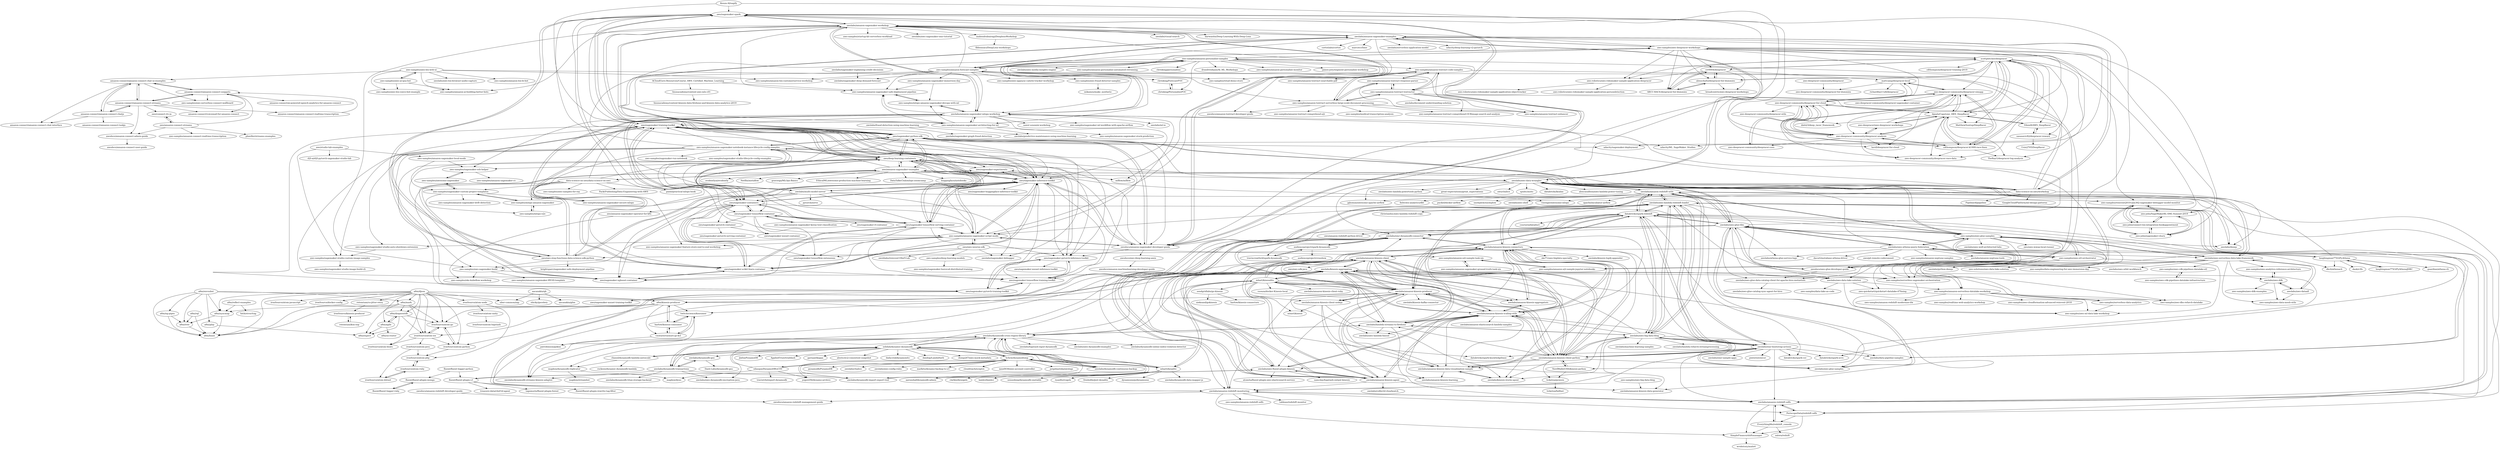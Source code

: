 digraph G {
"aws-samples/serverless-data-analytics" -> "aws-samples/aws-ml-data-lake-workshop"
"aws-samples/aws-deepracer-workshops" -> "scottpletcher/deepracer"
"aws-samples/aws-deepracer-workshops" -> "crr0004/deepracer"
"aws-samples/aws-deepracer-workshops" -> "awslabs/amazon-sagemaker-examples"
"aws-samples/aws-deepracer-workshops" -> "aws-samples/reinvent2019-aim362-sagemaker-debugger-model-monitor"
"aws-samples/aws-deepracer-workshops" -> "aws-robotics/aws-robomaker-sample-application-deepracer"
"aws-samples/aws-deepracer-workshops" -> "aws-samples/amazon-personalize-samples"
"aws-samples/aws-deepracer-workshops" -> "aws-john/SageMakerRL-SML-Summit-2019"
"aws-samples/aws-deepracer-workshops" -> "aws-samples/amazon-forecast-samples"
"aws-samples/aws-deepracer-workshops" -> "alexschultz/deepracer-for-dummies"
"aws-samples/aws-deepracer-workshops" -> "aws-john/sagemaker-churn"
"aws-samples/aws-deepracer-workshops" -> "ARCC-RACE/deepracer-for-dummies"
"aws-samples/aws-deepracer-workshops" -> "aws-deepracer-community/deepracer-for-cloud"
"aws-samples/aws-deepracer-workshops" -> "aws-john/connect-lex-integration-bookappointment"
"aws-samples/aws-deepracer-workshops" -> "dgnzlz/Capstone_AWS_DeepRacer"
"aws-samples/aws-deepracer-workshops" -> "awslabs/amazon-sagemaker-workshop"
"scottpletcher/deepracer" -> "dgnzlz/Capstone_AWS_DeepRacer"
"scottpletcher/deepracer" -> "crr0004/deepracer"
"scottpletcher/deepracer" -> "cdthompson/deepracer-k1999-race-lines"
"scottpletcher/deepracer" -> "alexschultz/deepracer-for-dummies"
"scottpletcher/deepracer" -> "aws-deepracer-community/deepracer-analysis"
"scottpletcher/deepracer" -> "VilemR/AWS_DeepRacer"
"scottpletcher/deepracer" -> "cdthompson/deepracer-training-2019"
"scottpletcher/deepracer" -> "sasasavic82/deepracer-reward"
"scottpletcher/deepracer" -> "aws-samples/aws-deepracer-workshops"
"scottpletcher/deepracer" -> "TheRayG/deepracer-log-analysis"
"scottpletcher/deepracer" -> "ARCC-RACE/deepracer-for-dummies"
"scottpletcher/deepracer" -> "aws-deepracer-community/deepracer-race-data"
"scottpletcher/deepracer" -> "aws-deepracer-community/deepracer-simapp"
"scottpletcher/deepracer" -> "aws-robotics/aws-robomaker-sample-application-deepracer"
"scottpletcher/deepracer" -> "MatthewSuntup/DeepRacer"
"aws-samples/amazon-textract-code-samples" -> "aws-samples/amazon-textract-response-parser"
"aws-samples/amazon-textract-code-samples" -> "aws-samples/amazon-textract-textractor"
"aws-samples/amazon-textract-code-samples" -> "aws-samples/amazon-textract-serverless-large-scale-document-processing"
"aws-samples/amazon-textract-code-samples" -> "aws-samples/amazon-textract-enhancer"
"aws-samples/amazon-textract-code-samples" -> "aws-samples/amazon-textract-searchable-pdf"
"aws-samples/amazon-textract-code-samples" -> "aws-samples/amazon-a2i-sample-jupyter-notebooks"
"aws-samples/amazon-textract-code-samples" -> "awsdocs/amazon-textract-developer-guide"
"aws/sagemaker-python-sdk" -> "awslabs/amazon-sagemaker-examples"
"aws/sagemaker-python-sdk" -> "aws/sagemaker-training-toolkit"
"aws/sagemaker-python-sdk" -> "udacity/sagemaker-deployment" ["e"=1]
"aws/sagemaker-python-sdk" -> "aws/amazon-sagemaker-examples"
"aws/sagemaker-python-sdk" -> "aws/sagemaker-spark"
"aws/sagemaker-python-sdk" -> "aws/deep-learning-containers"
"aws/sagemaker-python-sdk" -> "aws/sagemaker-inference-toolkit"
"aws/sagemaker-python-sdk" -> "udacity/ML_SageMaker_Studies" ["e"=1]
"aws/sagemaker-python-sdk" -> "aws/sagemaker-containers"
"aws/sagemaker-python-sdk" -> "awsdocs/amazon-sagemaker-developer-guide"
"aws/sagemaker-python-sdk" -> "awslabs/aws-data-wrangler"
"aws/sagemaker-python-sdk" -> "data-science-on-aws/workshop"
"aws/sagemaker-python-sdk" -> "aws/sagemaker-tensorflow-container"
"aws/sagemaker-python-sdk" -> "awslabs/amazon-sagemaker-workshop"
"aws/sagemaker-python-sdk" -> "aws-samples/amazon-sagemaker-notebook-instance-lifecycle-config-samples"
"a8m/kinesis-producer" -> "a8m/lease"
"a8m/kinesis-producer" -> "twitchscience/kinsumer"
"a8m/kinesis-producer" -> "awslabs/kinesis-aggregation"
"a8m/kinesis-producer" -> "ironSource/atom-python"
"a8m/kinesis-producer" -> "a8m/syncmap"
"a8m/kinesis-producer" -> "harlow/kinesis-consumer"
"a8m/kinesis-producer" -> "vmware/vmware-go-kcl"
"a8m/kinesis-producer" -> "ironSource/atom-ios"
"a8m/kinesis-producer" -> "ironSource/atom-go"
"harlow/kinesis-consumer" -> "twitchscience/kinsumer"
"harlow/kinesis-consumer" -> "vmware/vmware-go-kcl"
"harlow/kinesis-consumer" -> "a8m/kinesis-producer"
"aws/amazon-sagemaker-examples" -> "aws/sagemaker-python-sdk"
"aws/amazon-sagemaker-examples" -> "aws/sagemaker-training-toolkit"
"aws/amazon-sagemaker-examples" -> "aws/deep-learning-containers"
"aws/amazon-sagemaker-examples" -> "data-science-on-aws/workshop"
"aws/amazon-sagemaker-examples" -> "visenger/awesome-mlops" ["e"=1]
"aws/amazon-sagemaker-examples" -> "awslabs/aws-data-wrangler"
"aws/amazon-sagemaker-examples" -> "data-science-on-aws/data-science-on-aws"
"aws/amazon-sagemaker-examples" -> "EthicalML/awesome-production-machine-learning" ["e"=1]
"aws/amazon-sagemaker-examples" -> "DataTalksClub/mlops-zoomcamp" ["e"=1]
"aws/amazon-sagemaker-examples" -> "aws/sagemaker-inference-toolkit"
"aws/amazon-sagemaker-examples" -> "huggingface/notebooks" ["e"=1]
"aws/amazon-sagemaker-examples" -> "mlflow/mlflow" ["e"=1]
"aws/amazon-sagemaker-examples" -> "evidentlyai/evidently" ["e"=1]
"aws/amazon-sagemaker-examples" -> "Netflix/metaflow" ["e"=1]
"aws/amazon-sagemaker-examples" -> "graviraja/MLOps-Basics" ["e"=1]
"chrisking/PersonalizePOC" -> "chrisking/ForecastPOC"
"awslabs/amazon-sagemaker-examples" -> "aws/sagemaker-python-sdk"
"awslabs/amazon-sagemaker-examples" -> "aws-samples/aws-deepracer-workshops"
"awslabs/amazon-sagemaker-examples" -> "data-science-on-aws/workshop"
"awslabs/amazon-sagemaker-examples" -> "awslabs/amazon-sagemaker-workshop"
"awslabs/amazon-sagemaker-examples" -> "awslabs/aws-data-wrangler"
"awslabs/amazon-sagemaker-examples" -> "aws/sagemaker-spark"
"awslabs/amazon-sagemaker-examples" -> "awslabs/serverless-application-model" ["e"=1]
"awslabs/amazon-sagemaker-examples" -> "udacity/sagemaker-deployment" ["e"=1]
"awslabs/amazon-sagemaker-examples" -> "awslabs/amazon-sagemaker-mlops-workshop"
"awslabs/amazon-sagemaker-examples" -> "udacity/deep-learning-v2-pytorch" ["e"=1]
"awslabs/amazon-sagemaker-examples" -> "aws-samples/amazon-forecast-samples"
"awslabs/amazon-sagemaker-examples" -> "mlflow/mlflow" ["e"=1]
"awslabs/amazon-sagemaker-examples" -> "udacity/ML_SageMaker_Studies" ["e"=1]
"awslabs/amazon-sagemaker-examples" -> "cortexlabs/cortex" ["e"=1]
"awslabs/amazon-sagemaker-examples" -> "marcotcr/lime" ["e"=1]
"aws/sagemaker-containers" -> "aws/sagemaker-inference-toolkit"
"aws/sagemaker-containers" -> "aws/sagemaker-tensorflow-container"
"aws/sagemaker-containers" -> "aws/sagemaker-training-toolkit"
"aws/sagemaker-containers" -> "aws/sagemaker-scikit-learn-container"
"aws/sagemaker-containers" -> "aws/sagemaker-tensorflow-serving-container"
"aws/sagemaker-containers" -> "aws/sagemaker-pytorch-container"
"aws/sagemaker-containers" -> "aws-samples/serverless-sagemaker-orchestration"
"aws/sagemaker-containers" -> "aws-samples/aws-sagemaker-build"
"aws/sagemaker-containers" -> "aws/sagemaker-tensorflow-extensions"
"aws/sagemaker-containers" -> "awslabs/amazon-sagemaker-mlops-workshop"
"aws/sagemaker-containers" -> "aws/amazon-sagemaker-operator-for-k8s"
"aws-deepracer-community/deepracer" -> "aws-deepracer-community/deepracer-for-dummies"
"cdthompson/deepracer-k1999-race-lines" -> "dgnzlz/Capstone_AWS_DeepRacer"
"cdthompson/deepracer-k1999-race-lines" -> "aws-deepracer-community/deepracer-simapp"
"cdthompson/deepracer-k1999-race-lines" -> "aws-deepracer-community/deepracer-analysis"
"cdthompson/deepracer-k1999-race-lines" -> "scottpletcher/deepracer"
"cdthompson/deepracer-k1999-race-lines" -> "aws-deepracer-community/deepracer-race-data"
"cdthompson/deepracer-k1999-race-lines" -> "TheRayG/deepracer-log-analysis"
"cdthompson/deepracer-k1999-race-lines" -> "aws-deepracer-community/deepracer-for-cloud"
"mattcamp/deepracer-local" -> "richardfan1126/deepracer"
"mattcamp/deepracer-local" -> "aws-deepracer-community/deepracer-simapp"
"mattcamp/deepracer-local" -> "larsll/deepracer-for-cloud"
"mattcamp/deepracer-local" -> "aws-deepracer-community/deepracer-for-dummies"
"awslabs/amazon-redshift-utils" -> "awslabs/aws-lambda-redshift-loader"
"awslabs/amazon-redshift-utils" -> "awslabs/amazon-redshift-monitoring"
"awslabs/amazon-redshift-utils" -> "databricks/spark-redshift"
"awslabs/amazon-redshift-utils" -> "awslabs/aws-data-wrangler"
"awslabs/amazon-redshift-utils" -> "fishtown-analytics/dbt" ["e"=1]
"awslabs/amazon-redshift-utils" -> "awslabs/amazon-redshift-udfs"
"awslabs/amazon-redshift-utils" -> "aws-samples/aws-glue-samples"
"awslabs/amazon-redshift-utils" -> "awslabs/deequ" ["e"=1]
"awslabs/amazon-redshift-utils" -> "jghoman/awesome-apache-airflow" ["e"=1]
"awslabs/amazon-redshift-utils" -> "puckel/docker-airflow" ["e"=1]
"awslabs/amazon-redshift-utils" -> "awslabs/aws-glue-libs"
"awslabs/amazon-redshift-utils" -> "snowplow/snowplow" ["e"=1]
"awslabs/amazon-redshift-utils" -> "awslabs/aws-shell" ["e"=1]
"awslabs/amazon-redshift-utils" -> "awslabs/aws-big-data-blog"
"awslabs/amazon-redshift-utils" -> "apache/incubator-airflow" ["e"=1]
"aws-samples/aws-big-data-blog" -> "awslabs/amazon-kinesis-data-generator"
"awslabs/amazon-kinesis-client" -> "awslabs/amazon-kinesis-connectors"
"awslabs/amazon-kinesis-client" -> "awslabs/amazon-kinesis-producer"
"awslabs/amazon-kinesis-client" -> "awslabs/amazon-kinesis-agent"
"awslabs/amazon-kinesis-client" -> "awslabs/amazon-kinesis-scaling-utils"
"awslabs/amazon-kinesis-client" -> "awslabs/amazon-kinesis-client-python"
"awslabs/amazon-kinesis-client" -> "awslabs/dynamodb-streams-kinesis-adapter"
"awslabs/amazon-kinesis-client" -> "awslabs/kinesis-aggregation"
"awslabs/amazon-kinesis-client" -> "awslabs/amazon-kinesis-data-visualization-sample"
"awslabs/amazon-kinesis-client" -> "awslabs/aws-fluent-plugin-kinesis"
"awslabs/amazon-kinesis-client" -> "awslabs/emr-dynamodb-connector"
"awslabs/amazon-kinesis-client" -> "awslabs/amazon-kinesis-aggregators"
"awslabs/amazon-kinesis-client" -> "aws/aws-sdk-java" ["e"=1]
"awslabs/amazon-kinesis-client" -> "awslabs/kinesis-storm-spout"
"awslabs/amazon-kinesis-client" -> "awslabs/dynamodb-cross-region-library"
"awslabs/amazon-kinesis-client" -> "awslabs/amazon-kinesis-client-nodejs"
"aws/sagemaker-scikit-learn-container" -> "aws/sagemaker-xgboost-container"
"aws/sagemaker-scikit-learn-container" -> "aws/sagemaker-inference-toolkit"
"aws/sagemaker-scikit-learn-container" -> "aws/sagemaker-tensorflow-serving-container"
"aws/sagemaker-scikit-learn-container" -> "aws/sagemaker-containers"
"aws/sagemaker-scikit-learn-container" -> "aws/sagemaker-training-toolkit"
"aws/sagemaker-scikit-learn-container" -> "aws/sagemaker-tensorflow-training-toolkit"
"a8m/djson" -> "ironSource/atom-go"
"a8m/djson" -> "ironSource/atom-ios"
"a8m/djson" -> "ironSource/atom-python"
"a8m/djson" -> "a8m/lease"
"a8m/djson" -> "a8m/doqmentdb"
"a8m/djson" -> "ironSource/atom-javascript"
"a8m/djson" -> "rotemtam/co-jitter-retry"
"a8m/djson" -> "ironSource/docker-config"
"a8m/djson" -> "a8m/mark"
"a8m/djson" -> "uber-common/zap"
"a8m/djson" -> "a8m/syncmap"
"a8m/djson" -> "a8m/kinesis-producer"
"a8m/djson" -> "ironSource/atom-beats"
"a8m/djson" -> "ironSource/atom-node"
"a8m/djson" -> "a8m/agile"
"bchew/dynamodump" -> "sebdah/dynamic-dynamodb"
"bchew/dynamodump" -> "yegor256/dynamo-archive"
"bchew/dynamodump" -> "markitx/dynamo-backup-to-s3"
"bchew/dynamodump" -> "awslabs/dynamodb-continuous-backup"
"bchew/dynamodump" -> "mhart/dynalite"
"bchew/dynamodump" -> "edasque/DynamoDBtoCSV"
"bchew/dynamodump" -> "cloudreach/sceptre" ["e"=1]
"bchew/dynamodump" -> "awslabs/dynamodb-cross-region-library"
"bchew/dynamodump" -> "iann0036/aws-account-controller" ["e"=1]
"bchew/dynamodump" -> "aaronshaf/dynamodb-admin" ["e"=1]
"bchew/dynamodump" -> "awslabs/dynamodb-import-export-tool"
"bchew/dynamodump" -> "jorgebastida/awslogs" ["e"=1]
"bchew/dynamodump" -> "pynamodb/PynamoDB" ["e"=1]
"bchew/dynamodump" -> "awslabs/chalice" ["e"=1]
"bchew/dynamodump" -> "awslabs/aws-config-rules" ["e"=1]
"fluent/fluent-logger-python" -> "fluent/fluent-plugin-mongo"
"fluent/fluent-logger-python" -> "fluent/fluent-plugin-s3"
"VilemR/AWS_DeepRacer" -> "sasasavic82/deepracer-reward"
"VilemR/AWS_DeepRacer" -> "dgnzlz/Capstone_AWS_DeepRacer"
"a8m/reflect-examples" -> "a8m/syncmap"
"a8m/reflect-examples" -> "fatih/structtag" ["e"=1]
"awslabs/aws-data-wrangler" -> "aws-samples/aws-glue-samples"
"awslabs/aws-data-wrangler" -> "awslabs/deequ" ["e"=1]
"awslabs/aws-data-wrangler" -> "awslabs/aws-lambda-powertools-python" ["e"=1]
"awslabs/aws-data-wrangler" -> "awslabs/amazon-redshift-utils"
"awslabs/aws-data-wrangler" -> "great-expectations/great_expectations" ["e"=1]
"awslabs/aws-data-wrangler" -> "awslabs/aws-glue-libs"
"awslabs/aws-data-wrangler" -> "aws/chalice" ["e"=1]
"awslabs/aws-data-wrangler" -> "jghoman/awesome-apache-airflow" ["e"=1]
"awslabs/aws-data-wrangler" -> "awslabs/amazon-sagemaker-examples"
"awslabs/aws-data-wrangler" -> "data-science-on-aws/workshop"
"awslabs/aws-data-wrangler" -> "spulec/moto" ["e"=1]
"awslabs/aws-data-wrangler" -> "awslabs/aws-serverless-data-lake-framework"
"awslabs/aws-data-wrangler" -> "awslabs/python-deequ" ["e"=1]
"awslabs/aws-data-wrangler" -> "databricks/koalas" ["e"=1]
"awslabs/aws-data-wrangler" -> "alexcasalboni/aws-lambda-power-tuning" ["e"=1]
"databricks/spark-redshift" -> "awslabs/aws-lambda-redshift-loader"
"databricks/spark-redshift" -> "awslabs/amazon-redshift-utils"
"databricks/spark-redshift" -> "awslabs/emr-bootstrap-actions"
"databricks/spark-redshift" -> "databricks/spark-csv" ["e"=1]
"databricks/spark-redshift" -> "databricks/spark-avro" ["e"=1]
"databricks/spark-redshift" -> "awslabs/emr-dynamodb-connector"
"databricks/spark-redshift" -> "awslabs/amazon-redshift-udfs"
"databricks/spark-redshift" -> "awslabs/amazon-kinesis-connectors"
"databricks/spark-redshift" -> "awslabs/amazon-redshift-monitoring"
"databricks/spark-redshift" -> "awslabs/aws-glue-libs"
"databricks/spark-redshift" -> "PeriscopeData/redshift-udfs"
"databricks/spark-redshift" -> "awslabs/aws-big-data-blog"
"databricks/spark-redshift" -> "awslabs/amazon-kinesis-producer"
"databricks/spark-redshift" -> "coursera/dataduct"
"databricks/spark-redshift" -> "databricks/spark-knowledgebase" ["e"=1]
"aws-samples/amazon-a2i-sample-task-uis" -> "aws-samples/amazon-a2i-sample-jupyter-notebooks"
"aws-samples/amazon-a2i-sample-task-uis" -> "aws-samples/amazon-sagemaker-ground-truth-task-uis"
"crr0004/deepracer" -> "alexschultz/deepracer-for-dummies"
"crr0004/deepracer" -> "ARCC-RACE/deepracer-for-dummies"
"crr0004/deepracer" -> "scottpletcher/deepracer"
"crr0004/deepracer" -> "breadcentric/aws-deepracer-workshops"
"crr0004/deepracer" -> "aws-robotics/aws-robomaker-sample-application-deepracer"
"crr0004/deepracer" -> "mattcamp/deepracer-local"
"aws-deepracer/aws-deepracer-workshops" -> "dgnzlz/Capstone_AWS_DeepRacer"
"aws-deepracer/aws-deepracer-workshops" -> "aws-deepracer-community/deepracer-analysis"
"aws-deepracer/aws-deepracer-workshops" -> "aws-deepracer-community/deepracer-simapp"
"data-science-on-aws/workshop" -> "awslabs/amazon-sagemaker-examples"
"data-science-on-aws/workshop" -> "awslabs/aws-data-wrangler"
"data-science-on-aws/workshop" -> "aws/amazon-sagemaker-examples"
"data-science-on-aws/workshop" -> "aws/sagemaker-python-sdk"
"data-science-on-aws/workshop" -> "awslabs/deequ" ["e"=1]
"data-science-on-aws/workshop" -> "aws/deep-learning-containers"
"data-science-on-aws/workshop" -> "aws-samples/amazon-sagemaker-script-mode"
"data-science-on-aws/workshop" -> "visenger/awesome-mlops" ["e"=1]
"data-science-on-aws/workshop" -> "aws/sagemaker-training-toolkit"
"data-science-on-aws/workshop" -> "awslabs/amazon-sagemaker-mlops-workshop"
"data-science-on-aws/workshop" -> "PipelineAI/pipeline" ["e"=1]
"data-science-on-aws/workshop" -> "aws-samples/amazon-sagemaker-notebook-instance-lifecycle-config-samples"
"data-science-on-aws/workshop" -> "aws-samples/amazon-personalize-samples"
"data-science-on-aws/workshop" -> "GoogleCloudPlatform/ml-design-patterns" ["e"=1]
"data-science-on-aws/workshop" -> "aws-samples/amazon-forecast-samples"
"aws/studio-lab-examples" -> "d2l-ai/d2l-pytorch-sagemaker-studio-lab"
"aws/studio-lab-examples" -> "aws-samples/amazon-sagemaker-local-mode"
"aws/studio-lab-examples" -> "aws-samples/sagemaker-studio-custom-image-samples"
"dgnzlz/Capstone_AWS_DeepRacer" -> "cdthompson/deepracer-k1999-race-lines"
"dgnzlz/Capstone_AWS_DeepRacer" -> "aws-deepracer-community/deepracer-analysis"
"dgnzlz/Capstone_AWS_DeepRacer" -> "MatthewSuntup/DeepRacer"
"dgnzlz/Capstone_AWS_DeepRacer" -> "aws-deepracer-community/deepracer-simapp"
"dgnzlz/Capstone_AWS_DeepRacer" -> "scottpletcher/deepracer"
"dgnzlz/Capstone_AWS_DeepRacer" -> "aws-deepracer-community/deepracer-race-data"
"dgnzlz/Capstone_AWS_DeepRacer" -> "VilemR/AWS_DeepRacer"
"dgnzlz/Capstone_AWS_DeepRacer" -> "aws-deepracer-community/deepracer-for-cloud"
"dgnzlz/Capstone_AWS_DeepRacer" -> "aws-deepracer/aws-deepracer-workshops"
"dgnzlz/Capstone_AWS_DeepRacer" -> "dmh23/deep_racer_framework"
"dgnzlz/Capstone_AWS_DeepRacer" -> "TheRayG/deepracer-log-analysis"
"aacanakin/qb" -> "uber-common/zap"
"aacanakin/qb" -> "aacanakin/glim"
"aacanakin/qb" -> "shicky/gocelery"
"data-science-on-aws/data-science-on-aws" -> "aws/amazon-sagemaker-examples"
"data-science-on-aws/data-science-on-aws" -> "PacktPublishing/Data-Engineering-with-AWS" ["e"=1]
"data-science-on-aws/data-science-on-aws" -> "aws-samples/sagemaker-custom-project-templates"
"data-science-on-aws/data-science-on-aws" -> "aws/sagemaker-training-toolkit"
"data-science-on-aws/data-science-on-aws" -> "aws-samples/mlops-amazon-sagemaker"
"data-science-on-aws/data-science-on-aws" -> "paiml/practical-mlops-book" ["e"=1]
"data-science-on-aws/data-science-on-aws" -> "aws/sagemaker-pytorch-training-toolkit"
"data-science-on-aws/data-science-on-aws" -> "aws-samples/amazon-sagemaker-secure-mlops"
"data-science-on-aws/data-science-on-aws" -> "aws/deep-learning-containers"
"data-science-on-aws/data-science-on-aws" -> "aws-samples/aws-samples-for-ray"
"NerdWalletOSS/kinesis-python" -> "ticketea/pynesis"
"NerdWalletOSS/kinesis-python" -> "awslabs/amazon-kinesis-client-python"
"aws-samples/aws-glue-samples" -> "awslabs/aws-glue-libs"
"aws-samples/aws-glue-samples" -> "awsdocs/aws-glue-developer-guide"
"aws-samples/aws-glue-samples" -> "awslabs/aws-data-wrangler"
"aws-samples/aws-glue-samples" -> "aws-samples/aws-etl-orchestrator"
"aws-samples/aws-glue-samples" -> "awslabs/amazon-redshift-utils"
"aws-samples/aws-glue-samples" -> "awslabs/aws-athena-query-federation"
"aws-samples/aws-glue-samples" -> "awslabs/aws-serverless-data-lake-framework"
"aws-samples/aws-glue-samples" -> "awslabs/deequ" ["e"=1]
"aws-samples/aws-glue-samples" -> "aws-samples/amazon-serverless-datalake-workshop"
"aws-samples/aws-glue-samples" -> "databricks/spark-redshift"
"aws-samples/aws-glue-samples" -> "awslabs/aws-data-lake-solution"
"aws-samples/aws-glue-samples" -> "awslabs/aws-well-architected-labs" ["e"=1]
"aws-samples/aws-glue-samples" -> "awslabs/python-deequ" ["e"=1]
"aws-samples/aws-glue-samples" -> "awslabs/aws-glue-data-catalog-client-for-apache-hive-metastore"
"aws-samples/aws-glue-samples" -> "aws/aws-mwaa-local-runner" ["e"=1]
"awslabs/aws-fluent-plugin-kinesis" -> "awslabs/amazon-kinesis-agent"
"awslabs/aws-fluent-plugin-kinesis" -> "awslabs/kinesis-aggregation"
"awslabs/aws-fluent-plugin-kinesis" -> "samcday/logstash-output-kinesis"
"awslabs/aws-fluent-plugin-kinesis" -> "fluent/fluent-plugin-s3"
"awslabs/aws-fluent-plugin-kinesis" -> "awslabs/amazon-kinesis-scaling-utils"
"awslabs/aws-fluent-plugin-kinesis" -> "atomita/fluent-plugin-aws-elasticsearch-service" ["e"=1]
"aws-robotics/aws-robomaker-sample-application-deepracer" -> "aws-robotics/aws-robomaker-sample-application-objecttracker"
"aws-robotics/aws-robomaker-sample-application-deepracer" -> "aws-robotics/aws-robomaker-sample-application-persondetection"
"awslabs/multi-model-server" -> "aws/sagemaker-inference-toolkit"
"awslabs/multi-model-server" -> "aws/sagemaker-training-toolkit"
"awslabs/multi-model-server" -> "awslabs/sagemaker-debugger"
"awslabs/multi-model-server" -> "aws/sagemaker-scikit-learn-container"
"awslabs/multi-model-server" -> "aws/deep-learning-containers"
"awslabs/multi-model-server" -> "aws/sagemaker-xgboost-container"
"awslabs/multi-model-server" -> "aws-samples/reinvent2019-aim362-sagemaker-debugger-model-monitor"
"awslabs/multi-model-server" -> "pytorch/serve" ["e"=1]
"awslabs/multi-model-server" -> "aws/sagemaker-tensorflow-serving-container"
"awslabs/multi-model-server" -> "aws/sagemaker-containers"
"aws-samples/aws-sagemaker-build" -> "aws-samples/serverless-sagemaker-orchestration"
"aws-samples/aws-sagemaker-build" -> "aws-samples/eks-kubeflow-workshop"
"aws-samples/aws-sagemaker-build" -> "aws-samples/amazon-sagemaker-BYOD-template"
"aws/sagemaker-spark" -> "aws/sagemaker-python-sdk"
"aws/sagemaker-spark" -> "aws/sagemaker-tensorflow-container"
"aws/sagemaker-spark" -> "awsdocs/amazon-sagemaker-developer-guide"
"aws/sagemaker-spark" -> "awslabs/amazon-sagemaker-workshop"
"aws/sagemaker-spark" -> "aws/aws-step-functions-data-science-sdk-python"
"aws/sagemaker-spark" -> "aws/sagemaker-inference-toolkit"
"aws/sagemaker-spark" -> "aws-samples/amazon-sagemaker-script-mode"
"aws/sagemaker-spark" -> "awslabs/emr-dynamodb-connector"
"aws/sagemaker-spark" -> "aws-samples/serverless-sagemaker-orchestration"
"sebdah/dynamic-dynamodb" -> "channl/dynamodb-lambda-autoscale"
"sebdah/dynamic-dynamodb" -> "awslabs/dynamodb-cross-region-library"
"sebdah/dynamic-dynamodb" -> "bchew/dynamodump"
"sebdah/dynamic-dynamodb" -> "jlafon/PynamoDB" ["e"=1]
"sebdah/dynamic-dynamodb" -> "awslabs/dynamodb-transactions"
"sebdah/dynamic-dynamodb" -> "mhart/dynalite"
"sebdah/dynamic-dynamodb" -> "AppliedTrust/traildash" ["e"=1]
"sebdah/dynamic-dynamodb" -> "garnaat/kappa" ["e"=1]
"sebdah/dynamic-dynamodb" -> "alestic/ec2-consistent-snapshot" ["e"=1]
"sebdah/dynamic-dynamodb" -> "awslabs/dynamodb-continuous-backup"
"sebdah/dynamic-dynamodb" -> "dailycred/dynamonito"
"sebdah/dynamic-dynamodb" -> "awslabs/amazon-kinesis-client"
"sebdah/dynamic-dynamodb" -> "danilop/LambdAuth" ["e"=1]
"sebdah/dynamic-dynamodb" -> "awslabs/dynamodb-geo"
"sebdah/dynamic-dynamodb" -> "dump247/aws-mock-metadata" ["e"=1]
"amazon-connect/amazon-connect-snippets" -> "aws-samples/aws-serverless-connect-wallboard"
"amazon-connect/amazon-connect-snippets" -> "amazon-connect/voicemail-for-amazon-connect"
"amazon-connect/amazon-connect-snippets" -> "amazon-connect/amazon-connect-chat-ui-examples"
"amazon-connect/amazon-connect-snippets" -> "amazon-connect/amazon-connect-streams"
"amazon-connect/amazon-connect-snippets" -> "amazon-connect/ai-powered-speech-analytics-for-amazon-connect"
"aws-samples/amazon-sagemaker-safe-deployment-pipeline" -> "aws-samples/mlops-amazon-sagemaker-devops-with-ml"
"awslabs/amazon-kinesis-agent" -> "awslabs/amazon-kinesis-producer"
"awslabs/amazon-kinesis-agent" -> "awslabs/amazon-kinesis-client"
"awslabs/amazon-kinesis-agent" -> "awslabs/amazon-kinesis-connectors"
"awslabs/amazon-kinesis-agent" -> "awslabs/aws-fluent-plugin-kinesis"
"awslabs/amazon-kinesis-agent" -> "awslabs/emr-dynamodb-connector"
"awslabs/amazon-kinesis-agent" -> "awslabs/kinesis-aggregation"
"awslabs/amazon-kinesis-agent" -> "awslabs/amazon-kinesis-scaling-utils"
"awslabs/amazon-kinesis-agent" -> "awslabs/amazon-kinesis-data-generator"
"awslabs/amazon-kinesis-agent" -> "awslabs/amazon-redshift-monitoring"
"awslabs/amazon-kinesis-agent" -> "awslabs/collectd-cloudwatch" ["e"=1]
"awslabs/sagemaker-explaining-credit-decisions" -> "awslabs/sagemaker-deep-demand-forecast"
"awslabs/amazon-kinesis-connectors" -> "awslabs/amazon-kinesis-client"
"awslabs/amazon-kinesis-connectors" -> "awslabs/amazon-kinesis-producer"
"awslabs/amazon-kinesis-connectors" -> "awslabs/amazon-kinesis-data-visualization-sample"
"awslabs/amazon-kinesis-connectors" -> "awslabs/amazon-kinesis-aggregators"
"awslabs/amazon-kinesis-connectors" -> "awslabs/amazon-kinesis-scaling-utils"
"awslabs/amazon-kinesis-connectors" -> "awslabs/amazon-kinesis-agent"
"awslabs/amazon-kinesis-connectors" -> "awslabs/emr-dynamodb-connector"
"awslabs/amazon-kinesis-connectors" -> "sko71/aws-bigdata-specialty"
"awslabs/amazon-kinesis-connectors" -> "awslabs/kinesis-storm-spout"
"awslabs/amazon-kinesis-connectors" -> "databricks/spark-redshift"
"awslabs/amazon-kinesis-connectors" -> "awslabs/amazon-kinesis-client-python"
"awslabs/amazon-kinesis-connectors" -> "awslabs/aws-lambda-redshift-loader"
"awslabs/amazon-kinesis-connectors" -> "awslabs/amazon-kinesis-learning"
"awslabs/amazon-kinesis-connectors" -> "awslabs/kinesis-log4j-appender"
"awslabs/kinesis-storm-spout" -> "awslabs/amazon-kinesis-data-visualization-sample"
"awslabs/amazon-kinesis-client-python" -> "awslabs/kinesis-aggregation"
"awslabs/amazon-kinesis-client-python" -> "NerdWalletOSS/kinesis-python"
"awslabs/amazon-kinesis-client-python" -> "awslabs/amazon-kinesis-producer"
"awslabs/amazon-kinesis-client-python" -> "awslabs/amazon-kinesis-client"
"awslabs/amazon-kinesis-client-python" -> "awslabs/amazon-kinesis-connectors"
"awslabs/amazon-kinesis-client-python" -> "awslabs/amazon-kinesis-data-visualization-sample"
"awslabs/amazon-kinesis-client-python" -> "awslabs/kinesis-storm-spout"
"awslabs/amazon-kinesis-client-python" -> "awslabs/amazon-kinesis-scaling-utils"
"awslabs/amazon-kinesis-client-python" -> "awslabs/lambda-streams-to-firehose"
"awslabs/amazon-kinesis-client-python" -> "awslabs/emr-bootstrap-actions"
"awslabs/amazon-kinesis-client-python" -> "awslabs/aws-fluent-plugin-kinesis"
"awslabs/amazon-kinesis-client-python" -> "awslabs/aws-glue-samples"
"awslabs/amazon-kinesis-client-python" -> "ticketea/pynesis"
"awslabs/amazon-kinesis-client-python" -> "awslabs/aws-big-data-blog"
"awslabs/amazon-kinesis-client-python" -> "awslabs/aws-lambda-redshift-loader"
"aws-samples/amazon-personalize-samples" -> "aws-samples/retail-demo-store" ["e"=1]
"aws-samples/amazon-personalize-samples" -> "aws-samples/amazon-forecast-samples"
"aws-samples/amazon-personalize-samples" -> "aws-samples/amazon-sagemaker-architecting-for-ml"
"aws-samples/amazon-personalize-samples" -> "chrisking/PersonalizePOC"
"aws-samples/amazon-personalize-samples" -> "awslabs/amazon-sagemaker-mlops-workshop"
"aws-samples/amazon-personalize-samples" -> "drandrewkane/AI_ML_Workshops"
"aws-samples/amazon-personalize-samples" -> "aws-samples/amazon-personalize-monitor"
"aws-samples/amazon-personalize-samples" -> "aws-samples/aws-deepracer-workshops"
"aws-samples/amazon-personalize-samples" -> "james-jory/segment-personalize-workshop"
"aws-samples/amazon-personalize-samples" -> "aws-samples/amazon-textract-textractor"
"aws-samples/amazon-personalize-samples" -> "aws/deep-learning-containers"
"aws-samples/amazon-personalize-samples" -> "aws-samples/amazon-textract-code-samples"
"aws-samples/amazon-personalize-samples" -> "awslabs/aws-media-insights-engine" ["e"=1]
"aws-samples/amazon-personalize-samples" -> "aws-samples/amazon-personalize-automated-retraining"
"aws-samples/amazon-personalize-samples" -> "chrisking/personalens"
"awslabs/aws-big-data-blog" -> "awslabs/emr-bootstrap-actions"
"awslabs/aws-big-data-blog" -> "awslabs/aws-lambda-redshift-loader"
"awslabs/aws-big-data-blog" -> "awslabs/lambda-streams-to-firehose"
"awslabs/aws-big-data-blog" -> "awslabs/amazon-redshift-udfs"
"awslabs/aws-big-data-blog" -> "awslabs/amazon-redshift-monitoring"
"awslabs/aws-big-data-blog" -> "databricks/spark-redshift"
"awslabs/aws-big-data-blog" -> "awslabs/amazon-kinesis-scaling-utils"
"awslabs/aws-big-data-blog" -> "awslabs/data-pipeline-samples"
"awslabs/aws-big-data-blog" -> "awslabs/amazon-kinesis-client-python"
"awslabs/aws-big-data-blog" -> "awslabs/amazon-kinesis-data-visualization-sample"
"awslabs/aws-big-data-blog" -> "awslabs/machine-learning-samples" ["e"=1]
"awslabs/aws-big-data-blog" -> "awslabs/lambda-refarch-streamprocessing" ["e"=1]
"awslabs/aws-big-data-blog" -> "awslabs/amazon-redshift-utils"
"awslabs/aws-big-data-blog" -> "awslabs/aws-glue-samples"
"awslabs/aws-big-data-blog" -> "awslabs/kinesis-aggregation"
"awslabs/emr-bootstrap-actions" -> "databricks/spark-redshift"
"awslabs/emr-bootstrap-actions" -> "awslabs/aws-big-data-blog"
"awslabs/emr-bootstrap-actions" -> "awslabs/aws-lambda-redshift-loader"
"awslabs/emr-bootstrap-actions" -> "awslabs/emr-sample-apps"
"awslabs/emr-bootstrap-actions" -> "awslabs/amazon-kinesis-client-python"
"awslabs/emr-bootstrap-actions" -> "databricks/spark-avro" ["e"=1]
"awslabs/emr-bootstrap-actions" -> "awslabs/amazon-redshift-monitoring"
"awslabs/emr-bootstrap-actions" -> "awslabs/data-pipeline-samples"
"awslabs/emr-bootstrap-actions" -> "awslabs/amazon-redshift-udfs"
"awslabs/emr-bootstrap-actions" -> "awslabs/aws-glue-samples"
"awslabs/emr-bootstrap-actions" -> "databricks/spark-csv" ["e"=1]
"awslabs/emr-bootstrap-actions" -> "databricks/spark-knowledgebase" ["e"=1]
"awslabs/emr-bootstrap-actions" -> "awslabs/amazon-kinesis-connectors"
"awslabs/emr-bootstrap-actions" -> "awslabs/amazon-kinesis-scaling-utils"
"awslabs/emr-bootstrap-actions" -> "pinterest/secor" ["e"=1]
"awslabs/aws-athena-query-federation" -> "aws-samples/amazon-neptune-samples" ["e"=1]
"awslabs/aws-athena-query-federation" -> "awslabs/amazon-neptune-tools" ["e"=1]
"awslabs/aws-athena-query-federation" -> "aws-samples/aws-glue-samples"
"awslabs/aws-athena-query-federation" -> "laughingman7743/PyAthena"
"awslabs/aws-athena-query-federation" -> "dbcli/athenacli"
"awslabs/aws-athena-query-federation" -> "awslabs/aws-data-wrangler"
"awslabs/aws-athena-query-federation" -> "aws/aws-step-functions-data-science-sdk-python"
"awslabs/aws-athena-query-federation" -> "awslabs/athena-glue-service-logs"
"awslabs/aws-athena-query-federation" -> "awsdocs/aws-glue-developer-guide"
"awslabs/aws-athena-query-federation" -> "dacort/metabase-athena-driver"
"awslabs/aws-athena-query-federation" -> "awslabs/aws-glue-libs"
"awslabs/aws-athena-query-federation" -> "aws-samples/aws-etl-orchestrator"
"awslabs/aws-athena-query-federation" -> "aws/git-remote-codecommit"
"awslabs/aws-athena-query-federation" -> "awslabs/aws-serverless-data-lake-framework"
"awslabs/aws-athena-query-federation" -> "aws-samples/aws-dbs-refarch-datalake"
"aws/deep-learning-containers" -> "aws/sagemaker-training-toolkit"
"aws/deep-learning-containers" -> "aws/sagemaker-inference-toolkit"
"aws/deep-learning-containers" -> "aws/sagemaker-tensorflow-serving-container"
"aws/deep-learning-containers" -> "aws/sagemaker-python-sdk"
"aws/deep-learning-containers" -> "aws/sagemaker-scikit-learn-container"
"aws/deep-learning-containers" -> "aws/sagemaker-pytorch-inference-toolkit"
"aws/deep-learning-containers" -> "aws/sagemaker-tensorflow-training-toolkit"
"aws/deep-learning-containers" -> "aws/sagemaker-pytorch-training-toolkit"
"aws/deep-learning-containers" -> "aws-samples/amazon-sagemaker-notebook-instance-lifecycle-config-samples"
"aws/deep-learning-containers" -> "aws/sagemaker-xgboost-container"
"aws/deep-learning-containers" -> "aws/sagemaker-experiments"
"aws/deep-learning-containers" -> "aws-samples/sagemaker-ssh-helper"
"aws/deep-learning-containers" -> "aws/amazon-sagemaker-examples"
"aws/deep-learning-containers" -> "aws-samples/amazon-sagemaker-script-mode"
"aws/deep-learning-containers" -> "awslabs/multi-model-server"
"awslabs/amazon-sagemaker-workshop" -> "awslabs/visual-search"
"awslabs/amazon-sagemaker-workshop" -> "awslabs/amazon-sagemaker-mlops-workshop"
"awslabs/amazon-sagemaker-workshop" -> "aws-samples/amazon-sagemaker-script-mode"
"awslabs/amazon-sagemaker-workshop" -> "aws/sagemaker-spark"
"awslabs/amazon-sagemaker-workshop" -> "awsdocs/amazon-sagemaker-developer-guide"
"awslabs/amazon-sagemaker-workshop" -> "aws-samples/amazon-sagemaker-architecting-for-ml"
"awslabs/amazon-sagemaker-workshop" -> "awslabs/amazon-sagemaker-examples"
"awslabs/amazon-sagemaker-workshop" -> "aws-samples/aws-sagemaker-build"
"awslabs/amazon-sagemaker-workshop" -> "aws-samples/amazon-ai-building-better-bots"
"awslabs/amazon-sagemaker-workshop" -> "mahendrabairagi/DeeplensWorkshop"
"awslabs/amazon-sagemaker-workshop" -> "darwaishx/Deep-Learning-With-Deep-Lens"
"awslabs/amazon-sagemaker-workshop" -> "aws/sagemaker-python-sdk"
"awslabs/amazon-sagemaker-workshop" -> "aws-samples/startup-kit-serverless-workload"
"awslabs/amazon-sagemaker-workshop" -> "awslabs/aws-sagemaker-emr-tutorial"
"awslabs/amazon-sagemaker-workshop" -> "aws-samples/amazon-sagemaker-safe-deployment-pipeline"
"awslabs/amazon-kinesis-data-visualization-sample" -> "awslabs/kinesis-storm-spout"
"awslabs/amazon-kinesis-data-visualization-sample" -> "awslabs/amazon-kinesis-learning"
"awslabs/amazon-kinesis-data-visualization-sample" -> "awslabs/amazon-kinesis-connectors"
"awslabs/dynamodb-continuous-backup" -> "awslabs/dynamodb-cross-region-library"
"aws-samples/aws-analytics-reference-architecture" -> "awslabs/aws-ddk"
"aws-samples/sagemaker-custom-project-templates" -> "aws-samples/mlops-amazon-sagemaker"
"aws-samples/sagemaker-custom-project-templates" -> "aws-samples/awesome-sagemaker"
"aws-samples/sagemaker-custom-project-templates" -> "aws-samples/amazon-sagemaker-secure-mlops"
"aws-samples/sagemaker-custom-project-templates" -> "aws-samples/mlops-e2e"
"aws-samples/sagemaker-custom-project-templates" -> "aws-samples/amazon-sagemaker-drift-detection"
"aws-samples/aws-lex-web-ui" -> "aws-samples/aws-ai-qna-bot"
"aws-samples/aws-lex-web-ui" -> "aws-samples/amazon-lex-customerservice-workshop"
"aws-samples/aws-lex-web-ui" -> "awslabs/aws-lex-browser-audio-capture"
"aws-samples/aws-lex-web-ui" -> "amazon-connect/amazon-connect-chat-ui-examples"
"aws-samples/aws-lex-web-ui" -> "aws-samples/amazon-lex-bi-bot"
"aws-samples/aws-lex-web-ui" -> "aws-samples/amazon-ai-building-better-bots"
"aws-samples/aws-lex-web-ui" -> "aws-samples/aws-lex-convo-bot-example"
"aws-samples/aws-lex-web-ui" -> "aws-samples/amazon-textract-serverless-large-scale-document-processing"
"awslabs/amazon-kinesis-scaling-utils" -> "awslabs/amazon-kinesis-aggregators"
"awslabs/amazon-kinesis-scaling-utils" -> "awslabs/amazon-kinesis-connectors"
"awslabs/amazon-kinesis-scaling-utils" -> "awslabs/amazon-kinesis-client"
"awslabs/amazon-kinesis-scaling-utils" -> "awslabs/amazon-kinesis-producer"
"awslabs/amazon-kinesis-scaling-utils" -> "awslabs/amazon-kinesis-data-visualization-sample"
"awslabs/amazon-kinesis-scaling-utils" -> "awslabs/kinesis-aggregation"
"awslabs/amazon-kinesis-scaling-utils" -> "awslabs/lambda-streams-to-firehose"
"awslabs/amazon-kinesis-scaling-utils" -> "awslabs/amazon-kinesis-agent"
"awslabs/amazon-kinesis-scaling-utils" -> "awslabs/aws-fluent-plugin-kinesis"
"awslabs/amazon-kinesis-scaling-utils" -> "awslabs/aws-lambda-fanout"
"awslabs/amazon-kinesis-scaling-utils" -> "awslabs/kinesis-storm-spout"
"awslabs/amazon-kinesis-scaling-utils" -> "mhart/kinesalite"
"awslabs/amazon-kinesis-scaling-utils" -> "awslabs/amazon-elasticsearch-lambda-samples" ["e"=1]
"awslabs/amazon-kinesis-scaling-utils" -> "awslabs/amazon-kinesis-client-python"
"aws-samples/amazon-sagemaker-notebook-instance-lifecycle-config-samples" -> "aws-samples/sagemaker-studio-auto-shutdown-extension"
"aws-samples/amazon-sagemaker-notebook-instance-lifecycle-config-samples" -> "aws-samples/sagemaker-studio-custom-image-samples"
"aws-samples/amazon-sagemaker-notebook-instance-lifecycle-config-samples" -> "aws-samples/sagemaker-run-notebook"
"aws-samples/amazon-sagemaker-notebook-instance-lifecycle-config-samples" -> "aws/sagemaker-training-toolkit"
"aws-samples/amazon-sagemaker-notebook-instance-lifecycle-config-samples" -> "aws/sagemaker-inference-toolkit"
"aws-samples/amazon-sagemaker-notebook-instance-lifecycle-config-samples" -> "aws-samples/sagemaker-studio-lifecycle-config-examples"
"aws-samples/amazon-sagemaker-notebook-instance-lifecycle-config-samples" -> "aws/deep-learning-containers"
"aws-samples/amazon-sagemaker-notebook-instance-lifecycle-config-samples" -> "aws-samples/amazon-sagemaker-script-mode"
"aws-samples/amazon-sagemaker-notebook-instance-lifecycle-config-samples" -> "aws-samples/amazon-sagemaker-feature-store-end-to-end-workshop"
"aws-samples/amazon-sagemaker-notebook-instance-lifecycle-config-samples" -> "aws/sagemaker-spark"
"aws-samples/amazon-sagemaker-notebook-instance-lifecycle-config-samples" -> "aws-samples/aws-sagemaker-build"
"aws-samples/amazon-sagemaker-notebook-instance-lifecycle-config-samples" -> "aws/sagemaker-python-sdk"
"aws-samples/amazon-sagemaker-notebook-instance-lifecycle-config-samples" -> "awsdocs/amazon-sagemaker-developer-guide"
"aws-samples/amazon-sagemaker-notebook-instance-lifecycle-config-samples" -> "aws/sagemaker-tensorflow-serving-container"
"aws-samples/amazon-sagemaker-notebook-instance-lifecycle-config-samples" -> "aws/sagemaker-containers"
"aws-samples/amazon-textract-serverless-large-scale-document-processing" -> "aws-samples/amazon-textract-textractor"
"aws-samples/amazon-textract-serverless-large-scale-document-processing" -> "aws-samples/amazon-textract-code-samples"
"aws-samples/amazon-textract-serverless-large-scale-document-processing" -> "aws-samples/amazon-textract-response-parser"
"aws-samples/amazon-textract-serverless-large-scale-document-processing" -> "aws-samples/amazon-textract-enhancer"
"aws-samples/amazon-textract-serverless-large-scale-document-processing" -> "aws-samples/amazon-textract-comprehend-a2i"
"aws-samples/amazon-textract-serverless-large-scale-document-processing" -> "aws-samples/amazon-textract-comprehend-OCRimage-search-and-analyze"
"aws-samples/amazon-textract-serverless-large-scale-document-processing" -> "awsdocs/amazon-textract-developer-guide"
"aws-samples/amazon-textract-serverless-large-scale-document-processing" -> "aws-samples/medical-transcription-analysis"
"aws-samples/aws-ai-qna-bot" -> "aws-samples/aws-lex-web-ui"
"aws-samples/aws-ai-qna-bot" -> "aws-samples/amazon-ai-building-better-bots"
"aws-samples/aws-ai-qna-bot" -> "aws-samples/aws-lex-convo-bot-example"
"aws/sagemaker-pytorch-container" -> "aws/sagemaker-mxnet-container"
"aws/sagemaker-pytorch-container" -> "aws/sagemaker-pytorch-serving-container"
"awslabs/lambda-streams-to-firehose" -> "awslabs/aws-lambda-fanout"
"awslabs/lambda-streams-to-firehose" -> "awslabs/amazon-redshift-udfs"
"awslabs/lambda-streams-to-firehose" -> "awslabs/aws-lambda-redshift-loader"
"awslabs/lambda-streams-to-firehose" -> "awslabs/kinesis-aggregation"
"awslabs/lambda-streams-to-firehose" -> "awslabs/aws-big-data-blog"
"awslabs/lambda-streams-to-firehose" -> "awslabs/amazon-kinesis-scaling-utils"
"awslabs/lambda-streams-to-firehose" -> "awslabs/dynamodb-cross-region-library"
"awslabs/kinesis-aggregation" -> "awslabs/amazon-kinesis-producer"
"awslabs/kinesis-aggregation" -> "awslabs/amazon-kinesis-client-python"
"awslabs/kinesis-aggregation" -> "a8m/kinesis-producer"
"awslabs/kinesis-aggregation" -> "NerdWalletOSS/kinesis-python"
"awslabs/kinesis-aggregation" -> "awslabs/aws-fluent-plugin-kinesis"
"awslabs/kinesis-aggregation" -> "awslabs/amazon-kinesis-scaling-utils"
"awslabs/kinesis-aggregation" -> "awslabs/amazon-kinesis-agent"
"awslabs/kinesis-aggregation" -> "awslabs/lambda-streams-to-firehose"
"awslabs/kinesis-aggregation" -> "awslabs/amazon-kinesis-client"
"awslabs/kinesis-aggregation" -> "mhart/kinesalite"
"awslabs/kinesis-aggregation" -> "twitchscience/kinsumer"
"awslabs/kinesis-aggregation" -> "awslabs/aws-data-lake-solution"
"awslabs/kinesis-aggregation" -> "awslabs/amazon-kinesis-data-generator"
"awslabs/kinesis-aggregation" -> "awslabs/amazon-kinesis-aggregators"
"awslabs/kinesis-aggregation" -> "awslabs/dynamodb-cross-region-library"
"aws-samples/amazon-sagemaker-script-mode" -> "aws/sagemaker-tensorflow-serving-container"
"aws-samples/amazon-sagemaker-script-mode" -> "aws/sagemaker-scikit-learn-container"
"aws-samples/amazon-sagemaker-script-mode" -> "aws/sagemaker-inference-toolkit"
"aws-samples/amazon-sagemaker-script-mode" -> "aws/sagemaker-training-toolkit"
"aws-samples/amazon-sagemaker-script-mode" -> "aws/sagemaker-tensorflow-extensions"
"aws-samples/amazon-sagemaker-script-mode" -> "aws/sagemaker-xgboost-container"
"aws-samples/amazon-sagemaker-script-mode" -> "aws-samples/amazon-sagemaker-feature-store-end-to-end-workshop"
"aws-samples/amazon-sagemaker-script-mode" -> "awsdocs/amazon-sagemaker-developer-guide"
"aws-samples/amazon-sagemaker-script-mode" -> "aws-samples/sagemaker-studio-auto-shutdown-extension"
"aws-samples/amazon-sagemaker-script-mode" -> "aws/aws-neuron-sdk"
"awslabs/fraud-detection-using-machine-learning" -> "awslabs/sagemaker-graph-fraud-detection"
"awslabs/fraud-detection-using-machine-learning" -> "awslabs/predictive-maintenance-using-machine-learning"
"mapbox/dynamodb-replicator" -> "mapbox/streambot"
"mapbox/dynamodb-replicator" -> "mapbox/dyno"
"amazon-connect/amazon-connect-realtime-transcription" -> "amazon-connect/amazon-connect-snippets"
"aws/amazon-connect-streams" -> "aws/connect-rtc-js"
"aws/amazon-connect-streams" -> "awsdocs/amazon-connect-admin-guide"
"aws/amazon-connect-streams" -> "phmiller/streams-examples"
"aws/amazon-connect-streams" -> "amazon-connect/amazon-connect-snippets"
"aws/amazon-connect-streams" -> "aws-samples/amazon-connect-realtime-transcription"
"awslabs/aws-lambda-redshift-loader" -> "awslabs/amazon-redshift-monitoring"
"awslabs/aws-lambda-redshift-loader" -> "awslabs/amazon-redshift-udfs"
"awslabs/aws-lambda-redshift-loader" -> "awslabs/amazon-redshift-utils"
"awslabs/aws-lambda-redshift-loader" -> "databricks/spark-redshift"
"awslabs/aws-lambda-redshift-loader" -> "awslabs/lambda-streams-to-firehose"
"awslabs/aws-lambda-redshift-loader" -> "awslabs/aws-glue-samples"
"awslabs/aws-lambda-redshift-loader" -> "awslabs/aws-big-data-blog"
"awslabs/aws-lambda-redshift-loader" -> "awslabs/data-pipeline-samples"
"awslabs/aws-lambda-redshift-loader" -> "awslabs/emr-bootstrap-actions"
"awslabs/aws-lambda-redshift-loader" -> "PeriscopeData/redshift-udfs"
"awslabs/aws-lambda-redshift-loader" -> "awslabs/amazon-kinesis-connectors"
"awslabs/aws-lambda-redshift-loader" -> "awslabs/amazon-kinesis-scaling-utils"
"awslabs/aws-lambda-redshift-loader" -> "christianhxc/aws-lambda-redshift-copy"
"awslabs/aws-lambda-redshift-loader" -> "awslabs/amazon-kinesis-client-python"
"awslabs/aws-lambda-redshift-loader" -> "awslabs/aws-data-lake-solution"
"alexschultz/deepracer-for-dummies" -> "crr0004/deepracer"
"alexschultz/deepracer-for-dummies" -> "ARCC-RACE/deepracer-for-dummies"
"alexschultz/deepracer-for-dummies" -> "scottpletcher/deepracer"
"alexschultz/deepracer-for-dummies" -> "breadcentric/aws-deepracer-workshops"
"fluent/fluent-plugin-mongo" -> "fluent/fluent-logger-ruby"
"aws-deepracer-community/deepracer-simapp" -> "aws-deepracer-community/deepracer-analysis"
"aws-deepracer-community/deepracer-simapp" -> "mattcamp/deepracer-local"
"aws-deepracer-community/deepracer-simapp" -> "aws-deepracer-community/deepracer-sagemaker-container"
"aws-deepracer-community/deepracer-simapp" -> "larsll/deepracer-for-cloud"
"aws-deepracer-community/deepracer-simapp" -> "cdthompson/deepracer-k1999-race-lines"
"aws-deepracer-community/deepracer-simapp" -> "dgnzlz/Capstone_AWS_DeepRacer"
"aws-deepracer-community/deepracer-simapp" -> "aws-deepracer-community/deepracer-for-cloud"
"aws/sagemaker-tensorflow-serving-container" -> "aws/sagemaker-tensorflow-training-toolkit"
"aws/sagemaker-tensorflow-serving-container" -> "aws/sagemaker-scikit-learn-container"
"aws/sagemaker-tensorflow-serving-container" -> "aws/sagemaker-tensorflow-container"
"aws/sagemaker-tensorflow-serving-container" -> "aws/sagemaker-pytorch-inference-toolkit"
"aws/sagemaker-tensorflow-serving-container" -> "aws-samples/amazon-sagemaker-script-mode"
"aws/sagemaker-tensorflow-serving-container" -> "aws/sagemaker-containers"
"aws/sagemaker-tensorflow-serving-container" -> "aws/sagemaker-inference-toolkit"
"aws/sagemaker-tensorflow-serving-container" -> "aws/deep-learning-containers"
"aws/sagemaker-tensorflow-serving-container" -> "aws/sagemaker-xgboost-container"
"aws/sagemaker-tensorflow-serving-container" -> "aws/sagemaker-training-toolkit"
"aws-samples/amazon-sagemaker-immersion-day" -> "aws-samples/amazon-sagemaker-safe-deployment-pipeline"
"aws-samples/amazon-sagemaker-immersion-day" -> "aws-samples/mlops-amazon-sagemaker-devops-with-ml"
"edasque/DynamoDBtoCSV" -> "bchew/dynamodump"
"edasque/DynamoDBtoCSV" -> "travistrle/export-dynamodb"
"edasque/DynamoDBtoCSV" -> "mapbox/dyno"
"edasque/DynamoDBtoCSV" -> "sebdah/dynamic-dynamodb"
"edasque/DynamoDBtoCSV" -> "yegor256/dynamo-archive"
"awslabs/dynamodb-cross-region-library" -> "awslabs/dynamodb-import-export-tool"
"awslabs/dynamodb-cross-region-library" -> "awslabs/dynamodb-continuous-backup"
"awslabs/dynamodb-cross-region-library" -> "awslabs/logstash-input-dynamodb"
"awslabs/dynamodb-cross-region-library" -> "mapbox/dynamodb-replicator"
"awslabs/dynamodb-cross-region-library" -> "awslabs/aws-dynamodb-encryption-java"
"awslabs/dynamodb-cross-region-library" -> "awslabs/dynamodb-transactions"
"awslabs/dynamodb-cross-region-library" -> "sebdah/dynamic-dynamodb"
"awslabs/dynamodb-cross-region-library" -> "awslabs/aws-dynamodb-examples"
"awslabs/dynamodb-cross-region-library" -> "awslabs/dynamodb-streams-kinesis-adapter"
"awslabs/dynamodb-cross-region-library" -> "awslabs/lambda-streams-to-firehose"
"awslabs/dynamodb-cross-region-library" -> "awslabs/dynamodb-online-index-violation-detector"
"awslabs/emr-dynamodb-connector" -> "traviscrawford/spark-dynamodb"
"awslabs/emr-dynamodb-connector" -> "audienceproject/spark-dynamodb"
"awslabs/emr-dynamodb-connector" -> "awslabs/amazon-kinesis-connectors"
"awslabs/emr-dynamodb-connector" -> "awslabs/amazon-kinesis-agent"
"awslabs/emr-dynamodb-connector" -> "awslabs/dynamodb-streams-kinesis-adapter"
"awslabs/emr-dynamodb-connector" -> "awslabs/amazon-kinesis-producer"
"awslabs/emr-dynamodb-connector" -> "databricks/spark-redshift"
"aws-deepracer-community/deepracer-for-cloud" -> "aws-deepracer-community/deepracer-core"
"aws-deepracer-community/deepracer-for-cloud" -> "aws-deepracer-community/deepracer-analysis"
"aws-deepracer-community/deepracer-for-cloud" -> "aws-deepracer-community/deepracer-simapp"
"aws-deepracer-community/deepracer-for-cloud" -> "dgnzlz/Capstone_AWS_DeepRacer"
"aws-deepracer-community/deepracer-for-cloud" -> "cdthompson/deepracer-k1999-race-lines"
"aws-deepracer-community/deepracer-for-cloud" -> "dmh23/deep_racer_framework"
"aws-deepracer-community/deepracer-for-cloud" -> "aws-deepracer-community/deepracer-race-data"
"aws-deepracer-community/deepracer-for-cloud" -> "aws-deepracer-community/deepracer-utils"
"channl/dynamodb-lambda-autoscale" -> "sebdah/dynamic-dynamodb"
"channl/dynamodb-lambda-autoscale" -> "rockeee/dynamic-dynamodb-lambda"
"channl/dynamodb-lambda-autoscale" -> "mapbox/dynamodb-replicator"
"awslabs/aws-data-lake-solution" -> "aws-samples/aws-ml-data-lake-workshop"
"awslabs/aws-data-lake-solution" -> "aws-samples/amazon-serverless-datalake-workshop"
"awslabs/aws-data-lake-solution" -> "aws-quickstart/quickstart-datalake-47lining"
"awslabs/aws-data-lake-solution" -> "aws-samples/data-lake-as-code"
"awslabs/data-pipeline-samples" -> "awslabs/aws-lambda-redshift-loader"
"a8m/play" -> "a8m/expect"
"aws-samples/amazon-forecast-samples" -> "aws-samples/amazon-personalize-samples"
"aws-samples/amazon-forecast-samples" -> "aws-samples/amazon-lex-customerservice-workshop"
"aws-samples/amazon-forecast-samples" -> "aws-samples/amazon-sagemaker-architecting-for-ml"
"aws-samples/amazon-forecast-samples" -> "chrisking/ForecastPOC"
"aws-samples/amazon-forecast-samples" -> "aws-samples/aws-fraud-detector-samples"
"aws-samples/amazon-forecast-samples" -> "aws-samples/amazon-sagemaker-immersion-day"
"aws-samples/amazon-forecast-samples" -> "awsdocs/amazon-sagemaker-developer-guide"
"aws-samples/amazon-forecast-samples" -> "aws-samples/aws-appsync-calorie-tracker-workshop" ["e"=1]
"aws-samples/amazon-forecast-samples" -> "awslabs/amazon-sagemaker-mlops-workshop"
"aws-samples/amazon-forecast-samples" -> "aws-samples/retail-demo-store" ["e"=1]
"aws-samples/amazon-forecast-samples" -> "aws-samples/aws-deepracer-workshops"
"aws-samples/amazon-forecast-samples" -> "awslabs/sagemaker-deep-demand-forecast"
"aws-samples/amazon-forecast-samples" -> "awslabs/amazon-sagemaker-workshop"
"aws-samples/amazon-forecast-samples" -> "awslabs/amazon-sagemaker-examples"
"aws-samples/amazon-forecast-samples" -> "aws-samples/amazon-sagemaker-safe-deployment-pipeline"
"awslabs/aws-glue-libs" -> "aws-samples/aws-glue-samples"
"awslabs/aws-glue-libs" -> "awsdocs/aws-glue-developer-guide"
"awslabs/aws-glue-libs" -> "awslabs/aws-glue-samples"
"awslabs/aws-glue-libs" -> "aws-samples/aws-etl-orchestrator"
"awslabs/aws-glue-libs" -> "awslabs/aws-glue-data-catalog-client-for-apache-hive-metastore"
"awslabs/aws-glue-libs" -> "awslabs/aws-data-wrangler"
"awslabs/aws-glue-libs" -> "databricks/spark-redshift"
"awslabs/aws-glue-libs" -> "awslabs/amazon-redshift-monitoring"
"awslabs/aws-glue-libs" -> "awslabs/athena-glue-service-logs"
"awslabs/aws-glue-libs" -> "awslabs/emr-dynamodb-connector"
"awslabs/aws-glue-libs" -> "awslabs/aws-data-lake-solution"
"awslabs/aws-glue-libs" -> "awslabs/amazon-redshift-utils"
"awslabs/aws-glue-libs" -> "aws/amazon-redshift-python-driver" ["e"=1]
"awslabs/aws-glue-libs" -> "awslabs/aws-athena-query-federation"
"awslabs/aws-glue-libs" -> "aws/sagemaker-spark"
"aws-samples/aws-cdk-pipelines-datalake-etl" -> "aws-samples/aws-cdk-pipelines-datalake-infrastructure"
"aws-samples/aws-cdk-pipelines-datalake-infrastructure" -> "aws-samples/aws-cdk-pipelines-datalake-etl"
"awslabs/dynamodb-transactions" -> "awslabs/dynamodb-geo"
"awslabs/dynamodb-transactions" -> "awslabs/aws-dynamodb-encryption-java"
"awslabs/dynamodb-transactions" -> "awslabs/dynamodb-cross-region-library"
"awslabs/dynamodb-transactions" -> "awslabs/dynamodb-streams-kinesis-adapter"
"awslabs/dynamodb-transactions" -> "awslabs/dynamodb-titan-storage-backend" ["e"=1]
"awslabs/dynamodb-transactions" -> "awslabs/dynamodb-import-export-tool"
"awslabs/dynamodb-transactions" -> "sebdah/dynamic-dynamodb"
"aws-samples/amazon-textract-textractor" -> "aws-samples/amazon-textract-response-parser"
"aws-samples/amazon-textract-textractor" -> "aws-samples/amazon-textract-serverless-large-scale-document-processing"
"aws-samples/amazon-textract-textractor" -> "aws-samples/amazon-textract-code-samples"
"aws-samples/amazon-textract-textractor" -> "awslabs/document-understanding-solution"
"aws-samples/amazon-textract-textractor" -> "aws-samples/amazon-textract-enhancer"
"aws-samples/amazon-textract-textractor" -> "aws-samples/amazon-a2i-sample-jupyter-notebooks"
"aws-samples/amazon-textract-textractor" -> "aws-samples/amazon-textract-comprehend-OCRimage-search-and-analyze"
"aws-samples/mlops-amazon-sagemaker" -> "aws-samples/mlops-e2e"
"aws-samples/mlops-amazon-sagemaker" -> "aws-samples/sagemaker-custom-project-templates"
"a8m/syncmap" -> "a8m/lease"
"a8m/syncmap" -> "a8m/tree"
"linuxacademy/content-aws-mls-c01" -> "linuxacademy/content-kinesis-data-firehose-and-kinesis-data-analytics-2019"
"aws/sagemaker-inference-toolkit" -> "aws/sagemaker-training-toolkit"
"aws/sagemaker-inference-toolkit" -> "aws/sagemaker-pytorch-inference-toolkit"
"aws/sagemaker-inference-toolkit" -> "aws/sagemaker-containers"
"aws/sagemaker-inference-toolkit" -> "aws/sagemaker-experiments"
"aws/sagemaker-inference-toolkit" -> "aws/sagemaker-scikit-learn-container"
"aws/sagemaker-inference-toolkit" -> "aws/deep-learning-containers"
"aws/sagemaker-inference-toolkit" -> "awslabs/multi-model-server"
"aws/sagemaker-inference-toolkit" -> "aws/sagemaker-tensorflow-serving-container"
"aws/sagemaker-inference-toolkit" -> "aws/sagemaker-xgboost-container"
"aws/sagemaker-inference-toolkit" -> "awsdocs/amazon-sagemaker-developer-guide"
"aws/sagemaker-inference-toolkit" -> "aws/aws-step-functions-data-science-sdk-python"
"aws/sagemaker-inference-toolkit" -> "aws-samples/amazon-sagemaker-script-mode"
"aws/sagemaker-inference-toolkit" -> "aws/sagemaker-tensorflow-training-toolkit"
"aws/sagemaker-inference-toolkit" -> "aws/sagemaker-pytorch-training-toolkit"
"aws/sagemaker-inference-toolkit" -> "aws/sagemaker-huggingface-inference-toolkit"
"aws/sagemaker-training-toolkit" -> "aws/sagemaker-inference-toolkit"
"aws/sagemaker-training-toolkit" -> "aws/deep-learning-containers"
"aws/sagemaker-training-toolkit" -> "aws/sagemaker-containers"
"aws/sagemaker-training-toolkit" -> "aws/sagemaker-tensorflow-training-toolkit"
"aws/sagemaker-training-toolkit" -> "aws/sagemaker-xgboost-container"
"aws/sagemaker-training-toolkit" -> "aws/sagemaker-scikit-learn-container"
"aws/sagemaker-training-toolkit" -> "awsdocs/amazon-sagemaker-developer-guide"
"aws/sagemaker-training-toolkit" -> "aws/sagemaker-python-sdk"
"aws/sagemaker-training-toolkit" -> "aws/sagemaker-experiments"
"aws/sagemaker-training-toolkit" -> "aws/sagemaker-pytorch-training-toolkit"
"aws/sagemaker-training-toolkit" -> "aws/sagemaker-tensorflow-serving-container"
"aws/sagemaker-training-toolkit" -> "aws-samples/amazon-sagemaker-script-mode"
"aws/sagemaker-training-toolkit" -> "awslabs/sagemaker-debugger"
"aws/sagemaker-training-toolkit" -> "aws/sagemaker-pytorch-inference-toolkit"
"aws/sagemaker-training-toolkit" -> "aws/aws-step-functions-data-science-sdk-python"
"aws-samples/amazon-sagemaker-architecting-for-ml" -> "awslabs/amazon-sagemaker-mlops-workshop"
"aws-samples/amazon-sagemaker-architecting-for-ml" -> "aws-samples/amazon-sagemaker-safe-deployment-pipeline"
"aws-samples/amazon-sagemaker-architecting-for-ml" -> "aws-samples/amazon-sagemaker-stock-prediction"
"aws-samples/amazon-sagemaker-architecting-for-ml" -> "aws-samples/mlops-amazon-sagemaker-devops-with-ml"
"aws-samples/amazon-sagemaker-architecting-for-ml" -> "awslabs/predictive-maintenance-using-machine-learning"
"aws-samples/amazon-sagemaker-architecting-for-ml" -> "awslabs/amazon-sagemaker-workshop"
"aws-samples/sagemaker-studio-custom-image-samples" -> "aws-samples/sagemaker-studio-image-build-cli"
"awsdocs/amazon-sagemaker-developer-guide" -> "aws/sagemaker-training-toolkit"
"awsdocs/amazon-sagemaker-developer-guide" -> "aws/sagemaker-pytorch-inference-toolkit"
"awsdocs/amazon-sagemaker-developer-guide" -> "aws/sagemaker-inference-toolkit"
"awsdocs/amazon-sagemaker-developer-guide" -> "aws/sagemaker-experiments"
"awsdocs/amazon-sagemaker-developer-guide" -> "aws-samples/amazon-sagemaker-script-mode"
"awsdocs/amazon-sagemaker-developer-guide" -> "aws/sagemaker-spark"
"awsdocs/amazon-sagemaker-developer-guide" -> "awslabs/amazon-sagemaker-workshop"
"awsdocs/amazon-sagemaker-developer-guide" -> "awsdocs/aws-deep-learning-amis"
"aws-samples/amazon-sagemaker-keras-text-classification" -> "aws/sagemaker-tensorflow-container"
"aws-samples/sagemaker-studio-auto-shutdown-extension" -> "aws-samples/sagemaker-studio-custom-image-samples"
"aws/sagemaker-tensorflow-training-toolkit" -> "aws/sagemaker-pytorch-training-toolkit"
"aws/sagemaker-tensorflow-training-toolkit" -> "aws/sagemaker-mxnet-training-toolkit"
"aws/sagemaker-tensorflow-training-toolkit" -> "aws/sagemaker-pytorch-inference-toolkit"
"awslabs/amazon-sagemaker-mlops-workshop" -> "aws-samples/mlops-amazon-sagemaker-devops-with-ml"
"awslabs/amazon-sagemaker-mlops-workshop" -> "aws-samples/amazon-sagemaker-safe-deployment-pipeline"
"awslabs/amazon-sagemaker-mlops-workshop" -> "aws-samples/amazon-sagemaker-architecting-for-ml"
"awslabs/amazon-sagemaker-mlops-workshop" -> "awslabs/amazon-sagemaker-workshop"
"awslabs/amazon-sagemaker-mlops-workshop" -> "aws/sagemaker-containers"
"awslabs/amazon-sagemaker-mlops-workshop" -> "aws/sagemaker-training-toolkit"
"awslabs/amazon-sagemaker-mlops-workshop" -> "samir-souza/ai-workshop"
"awslabs/amazon-sagemaker-mlops-workshop" -> "aws-samples/sagemaker-ml-workflow-with-apache-airflow"
"awslabs/amazon-sagemaker-mlops-workshop" -> "aws-samples/serverless-sagemaker-orchestration"
"awslabs/amazon-sagemaker-mlops-workshop" -> "aws-samples/amazon-sagemaker-script-mode"
"awslabs/amazon-sagemaker-mlops-workshop" -> "aws/aws-step-functions-data-science-sdk-python"
"awslabs/amazon-sagemaker-mlops-workshop" -> "aws/sagemaker-inference-toolkit"
"awslabs/amazon-sagemaker-mlops-workshop" -> "aws-samples/sagemaker-ssh-helper"
"awslabs/amazon-sagemaker-mlops-workshop" -> "awslabs/ml-io"
"awslabs/amazon-sagemaker-mlops-workshop" -> "aws-samples/amazon-personalize-samples"
"awslabs/aws-serverless-data-lake-framework" -> "awslabs/aws-dataall"
"awslabs/aws-serverless-data-lake-framework" -> "awslabs/aws-ddk"
"awslabs/aws-serverless-data-lake-framework" -> "awslabs/aws-orbit-workbench"
"awslabs/aws-serverless-data-lake-framework" -> "aws-samples/aws-data-mesh-utils"
"awslabs/aws-serverless-data-lake-framework" -> "aws-samples/aws-analytics-reference-architecture"
"awslabs/aws-serverless-data-lake-framework" -> "aws-solutions/aws-data-lake-solution"
"awslabs/aws-serverless-data-lake-framework" -> "aws-samples/aws-cdk-pipelines-datalake-etl"
"awslabs/aws-serverless-data-lake-framework" -> "awslabs/python-deequ" ["e"=1]
"awslabs/aws-serverless-data-lake-framework" -> "awslabs/aws-data-wrangler"
"awslabs/aws-serverless-data-lake-framework" -> "aws-samples/aws-glue-samples"
"awslabs/aws-serverless-data-lake-framework" -> "aws-samples/data-engineering-for-aws-immersion-day"
"aws/aws-neuron-sdk" -> "aws-samples/amazon-sagemaker-script-mode"
"aws/aws-neuron-sdk" -> "aws/sagemaker-tensorflow-extensions"
"aws/aws-neuron-sdk" -> "awslabs/sagemaker-debugger"
"aws/aws-neuron-sdk" -> "aws-samples/amazon-a2i-sample-task-uis"
"aws/aws-neuron-sdk" -> "aws-samples/deep-learning-models"
"aws/aws-neuron-sdk" -> "awshlabs/reinvent19Inf1Lab"
"awslabs/dynamodb-geo" -> "Dash-Labs/dynamodb-geo"
"awslabs/dynamodb-geo" -> "awslabs/dynamodb-transactions"
"mhart/kinesalite" -> "mhart/dynalite"
"mhart/kinesalite" -> "mhart/kinesis"
"mhart/kinesalite" -> "awslabs/kinesis-aggregation"
"mhart/kinesalite" -> "vsouza/docker-Kinesis-local"
"mhart/kinesalite" -> "awslabs/amazon-kinesis-scaling-utils"
"mhart/kinesalite" -> "awslabs/lambda-streams-to-firehose"
"mhart/kinesalite" -> "sendgridlabs/go-kinesis"
"mhart/kinesalite" -> "awslabs/amazon-kinesis-connectors"
"mhart/kinesalite" -> "awslabs/amazon-kinesis-client-python"
"mhart/kinesalite" -> "awslabs/amazon-kinesis-client-ruby"
"mhart/kinesalite" -> "awslabs/amazon-kinesis-producer"
"mhart/kinesalite" -> "awslabs/amazon-kinesis-client"
"mhart/kinesalite" -> "awslabs/aws-lambda-fanout"
"mhart/kinesalite" -> "awslabs/dynamodb-cross-region-library"
"mhart/kinesalite" -> "awslabs/amazon-kinesis-client-nodejs"
"awsdocs/amazon-connect-admin-guide" -> "awsdocs/amazon-connect-user-guide"
"awslabs/amazon-kinesis-aggregators" -> "awslabs/amazon-kinesis-scaling-utils"
"awslabs/amazon-kinesis-aggregators" -> "awslabs/amazon-kinesis-connectors"
"awslabs/amazon-kinesis-producer" -> "awslabs/amazon-kinesis-client"
"awslabs/amazon-kinesis-producer" -> "awslabs/amazon-kinesis-agent"
"awslabs/amazon-kinesis-producer" -> "awslabs/amazon-kinesis-connectors"
"awslabs/amazon-kinesis-producer" -> "awslabs/kinesis-aggregation"
"awslabs/amazon-kinesis-producer" -> "awslabs/amazon-kinesis-client-python"
"awslabs/amazon-kinesis-producer" -> "awslabs/amazon-kinesis-scaling-utils"
"awslabs/amazon-kinesis-producer" -> "awslabs/emr-dynamodb-connector"
"awslabs/amazon-kinesis-producer" -> "awslabs/amazon-kinesis-data-visualization-sample"
"awslabs/amazon-kinesis-producer" -> "awslabs/amazon-kinesis-client-nodejs"
"awslabs/amazon-kinesis-producer" -> "awslabs/amazon-redshift-monitoring"
"awslabs/amazon-kinesis-producer" -> "awslabs/amazon-kinesis-aggregators"
"awslabs/amazon-kinesis-producer" -> "awslabs/aws-fluent-plugin-kinesis"
"awslabs/amazon-kinesis-producer" -> "awslabs/kinesis-kafka-connector"
"awslabs/amazon-kinesis-producer" -> "databricks/spark-redshift"
"awslabs/amazon-kinesis-producer" -> "a8m/kinesis-producer"
"awsdocs/amazon-redshift-developer-guide" -> "awsdocs/amazon-redshift-management-guide"
"aws-samples/amazon-textract-response-parser" -> "aws-samples/amazon-textract-textractor"
"aws-samples/amazon-textract-response-parser" -> "aws-samples/amazon-textract-code-samples"
"aws-samples/amazon-textract-response-parser" -> "aws-samples/amazon-textract-serverless-large-scale-document-processing"
"aws-samples/amazon-textract-response-parser" -> "aws-samples/amazon-textract-enhancer"
"amazon-connect/amazon-connect-streams" -> "amazon-connect/amazon-connect-chatjs"
"amazon-connect/amazon-connect-streams" -> "amazon-connect/amazon-connect-chat-ui-examples"
"amazon-connect/amazon-connect-streams" -> "amazon-connect/amazon-connect-snippets"
"amazon-connect/amazon-connect-streams" -> "aws/connect-rtc-js"
"amazon-connect/amazon-connect-streams" -> "amazon-connect/amazon-connect-realtime-transcription"
"amazon-connect/amazon-connect-streams" -> "awsdocs/amazon-connect-admin-guide"
"amazon-connect/amazon-connect-streams" -> "amazon-connect/voicemail-for-amazon-connect"
"a8m/envsubst" -> "a8m/syncmap"
"a8m/envsubst" -> "a8m/ng-pipes"
"a8m/envsubst" -> "a8m/lease"
"a8m/envsubst" -> "a8m/mark"
"a8m/envsubst" -> "a8m/play"
"a8m/envsubst" -> "a8m/tree"
"a8m/envsubst" -> "a8m/kinesis-producer"
"awsdocs/aws-glue-developer-guide" -> "awslabs/aws-glue-libs"
"awsdocs/aws-glue-developer-guide" -> "aws-samples/aws-glue-samples"
"awsdocs/aws-glue-developer-guide" -> "awslabs/aws-glue-data-catalog-client-for-apache-hive-metastore"
"aws-deepracer-community/deepracer-analysis" -> "aws-deepracer-community/deepracer-simapp"
"aws-deepracer-community/deepracer-analysis" -> "dgnzlz/Capstone_AWS_DeepRacer"
"aws-deepracer-community/deepracer-analysis" -> "cdthompson/deepracer-k1999-race-lines"
"aws-deepracer-community/deepracer-analysis" -> "aws-deepracer-community/deepracer-for-cloud"
"aws-deepracer-community/deepracer-analysis" -> "aws-deepracer-community/deepracer-race-data"
"aws-deepracer-community/deepracer-analysis" -> "aws-deepracer-community/deepracer-core"
"aws-deepracer-community/deepracer-analysis" -> "larsll/deepracer-for-cloud"
"aws-deepracer-community/deepracer-analysis" -> "aws-deepracer/aws-deepracer-workshops"
"aws-deepracer-community/deepracer-analysis" -> "mattcamp/deepracer-local"
"aws-deepracer-community/deepracer-core" -> "aws-deepracer-community/deepracer-for-cloud"
"aws-john/SageMakerRL-SML-Summit-2019" -> "aws-john/sagemaker-churn"
"aws-john/SageMakerRL-SML-Summit-2019" -> "aws-john/connect-lex-integration-bookappointment"
"aws-john/SageMakerRL-SML-Summit-2019" -> "aws-samples/reinvent2019-aim362-sagemaker-debugger-model-monitor"
"aws-john/connect-lex-integration-bookappointment" -> "aws-john/sagemaker-churn"
"aws-john/connect-lex-integration-bookappointment" -> "aws-john/SageMakerRL-SML-Summit-2019"
"aws-john/connect-lex-integration-bookappointment" -> "aws-samples/reinvent2019-aim362-sagemaker-debugger-model-monitor"
"aws-john/sagemaker-churn" -> "aws-john/SageMakerRL-SML-Summit-2019"
"aws-john/sagemaker-churn" -> "aws-john/connect-lex-integration-bookappointment"
"aws-john/sagemaker-churn" -> "aws-samples/reinvent2019-aim362-sagemaker-debugger-model-monitor"
"aws-samples/reinvent2019-aim362-sagemaker-debugger-model-monitor" -> "aws-john/sagemaker-churn"
"aws-samples/reinvent2019-aim362-sagemaker-debugger-model-monitor" -> "aws-john/SageMakerRL-SML-Summit-2019"
"aws-samples/reinvent2019-aim362-sagemaker-debugger-model-monitor" -> "aws-john/connect-lex-integration-bookappointment"
"Kenza-AI/sagify" -> "awsdocs/amazon-sagemaker-developer-guide"
"Kenza-AI/sagify" -> "aws/sagemaker-training-toolkit"
"Kenza-AI/sagify" -> "aws/sagemaker-spark"
"laughingman7743/PyAthena" -> "laughingman7743/PyAthenaJDBC"
"laughingman7743/PyAthena" -> "dbcli/athenacli"
"laughingman7743/PyAthena" -> "awslabs/aws-athena-query-federation"
"laughingman7743/PyAthena" -> "awslabs/aws-data-wrangler"
"laughingman7743/PyAthena" -> "guardian/athena-cli"
"laughingman7743/PyAthena" -> "dask/s3fs" ["e"=1]
"awslabs/amazon-redshift-monitoring" -> "awslabs/amazon-redshift-udfs"
"awslabs/amazon-redshift-monitoring" -> "awslabs/aws-lambda-redshift-loader"
"awslabs/amazon-redshift-monitoring" -> "awslabs/amazon-redshift-utils"
"awslabs/amazon-redshift-monitoring" -> "aws-samples/amazon-redshift-udfs"
"awslabs/amazon-redshift-monitoring" -> "PeriscopeData/redshift-udfs"
"awslabs/amazon-redshift-monitoring" -> "awsdocs/amazon-redshift-management-guide"
"awslabs/amazon-redshift-monitoring" -> "tableau/redshift-monitor"
"awslabs/amazon-redshift-monitoring" -> "SimpleFinance/shiftmanager"
"aws-samples/aws-etl-orchestrator" -> "aws-samples/aws-glue-samples"
"aws-samples/aws-etl-orchestrator" -> "aws-samples/serverless-sagemaker-orchestration"
"aws-samples/aws-etl-orchestrator" -> "awslabs/aws-glue-libs"
"aws-samples/aws-etl-orchestrator" -> "aws-samples/serverless-data-analytics"
"aws-samples/aws-etl-orchestrator" -> "aws-samples/aws-dbs-refarch-datalake"
"aws-samples/aws-etl-orchestrator" -> "aws-samples/amazon-serverless-datalake-workshop"
"aws-samples/aws-etl-orchestrator" -> "aws-samples/aws-ml-data-lake-workshop"
"aws-samples/aws-etl-orchestrator" -> "aws-quickstart/quickstart-datalake-47lining"
"aws-samples/aws-etl-orchestrator" -> "awsdocs/aws-glue-developer-guide"
"fluent/fluent-plugin-s3" -> "tagomoris/fluent-plugin-forest" ["e"=1]
"fluent/fluent-plugin-s3" -> "fluent/fluent-plugin-rewrite-tag-filter" ["e"=1]
"fluent/fluent-plugin-s3" -> "awslabs/aws-fluent-plugin-kinesis"
"fluent/fluent-plugin-s3" -> "treasure-data/chef-td-agent"
"aws-samples/awesome-sagemaker" -> "aws-samples/sagemaker-ssh-helper"
"aws-samples/awesome-sagemaker" -> "aws-samples/sagemaker-custom-project-templates"
"a8m/ng-pipes" -> "a8m/lease"
"a8m/ng-pipes" -> "a8m/tree"
"a8m/mark" -> "ironSource/atom-ios"
"a8m/mark" -> "a8m/doqmentdb"
"a8m/mark" -> "ironSource/atom-go"
"a8m/mark" -> "a8m/lease"
"a8m/mark" -> "a8m/expect"
"sasasavic82/deepracer-reward" -> "VilemR/AWS_DeepRacer"
"sasasavic82/deepracer-reward" -> "Usin2705/DeepRacer"
"awslabs/amazon-kinesis-client-nodejs" -> "mhart/kinesis"
"awslabs/amazon-kinesis-client-nodejs" -> "awslabs/amazon-kinesis-data-visualization-sample"
"awslabs/amazon-kinesis-client-nodejs" -> "awslabs/amazon-kinesis-producer"
"awslabs/amazon-kinesis-client-nodejs" -> "awslabs/amazon-kinesis-learning"
"awslabs/amazon-kinesis-client-nodejs" -> "awslabs/amazon-kinesis-data-generator"
"aws-samples/deep-learning-models" -> "aws-samples/sagemaker-horovod-distributed-training"
"aws-samples/mlops-amazon-sagemaker-devops-with-ml" -> "aws-samples/amazon-sagemaker-safe-deployment-pipeline"
"aws-samples/mlops-amazon-sagemaker-devops-with-ml" -> "awslabs/amazon-sagemaker-mlops-workshop"
"mhart/dynalite" -> "mhart/kinesalite"
"mhart/dynalite" -> "ryanfitz/vogels" ["e"=1]
"mhart/dynalite" -> "sebdah/dynamic-dynamodb"
"mhart/dynalite" -> "freshollie/jest-dynalite" ["e"=1]
"mhart/dynalite" -> "bchew/dynamodump"
"mhart/dynalite" -> "aaronshaf/dynamodb-admin" ["e"=1]
"mhart/dynalite" -> "dynamoosejs/dynamoose" ["e"=1]
"mhart/dynalite" -> "awslabs/dynamodb-data-mapper-js" ["e"=1]
"mhart/dynalite" -> "clarkie/dynogels" ["e"=1]
"mhart/dynalite" -> "awslabs/dynamodb-cross-region-library"
"mhart/dynalite" -> "lambci/lambci" ["e"=1]
"mhart/dynalite" -> "sensedeep/dynamodb-onetable" ["e"=1]
"fluent/fluent-logger-ruby" -> "fluent/fluent-plugin-mongo"
"aws/sagemaker-pytorch-training-toolkit" -> "aws/sagemaker-pytorch-inference-toolkit"
"aws/sagemaker-pytorch-training-toolkit" -> "aws/sagemaker-tensorflow-training-toolkit"
"aws/sagemaker-pytorch-training-toolkit" -> "aws/sagemaker-mxnet-training-toolkit"
"awslabs/aws-dataall" -> "awslabs/aws-ddk"
"awslabs/aws-dataall" -> "awslabs/aws-serverless-data-lake-framework"
"awslabs/aws-dataall" -> "aws-samples/aws-data-mesh-utils"
"ironSource/atom-go" -> "ironSource/atom-python"
"ironSource/atom-go" -> "ironSource/atom-ios"
"aws/sagemaker-tensorflow-container" -> "aws/sagemaker-mxnet-container"
"aws/sagemaker-tensorflow-container" -> "aws/sagemaker-containers"
"aws/sagemaker-tensorflow-container" -> "aws/sagemaker-tensorflow-serving-container"
"aws/sagemaker-tensorflow-container" -> "aws-samples/amazon-sagemaker-keras-text-classification"
"aws/sagemaker-tensorflow-container" -> "aws/sagemaker-pytorch-container"
"aws/sagemaker-tensorflow-container" -> "aws/sagemaker-tensorflow-extensions"
"aws/sagemaker-tensorflow-container" -> "aws/sagemaker-rl-container"
"ticketea/pynesis" -> "ticketea/failfast"
"aws/aws-step-functions-data-science-sdk-python" -> "aws/sagemaker-inference-toolkit"
"aws/aws-step-functions-data-science-sdk-python" -> "aws/sagemaker-experiments"
"aws/aws-step-functions-data-science-sdk-python" -> "aws/sagemaker-training-toolkit"
"aws/aws-step-functions-data-science-sdk-python" -> "aws/sagemaker-scikit-learn-container"
"aws/aws-step-functions-data-science-sdk-python" -> "brightsparc/sagemaker-safe-deployment-pipeline"
"aws/aws-step-functions-data-science-sdk-python" -> "aws/sagemaker-spark"
"aws/aws-step-functions-data-science-sdk-python" -> "awslabs/amazon-sagemaker-mlops-workshop"
"aws/aws-step-functions-data-science-sdk-python" -> "aws-samples/aws-sagemaker-build"
"audienceproject/spark-dynamodb" -> "traviscrawford/spark-dynamodb"
"audienceproject/spark-dynamodb" -> "audienceproject/crossbow"
"audienceproject/spark-dynamodb" -> "awslabs/emr-dynamodb-connector"
"awslabs/aws-glue-data-catalog-client-for-apache-hive-metastore" -> "awslabs/aws-glue-catalog-sync-agent-for-hive"
"aws-samples/amazon-a2i-sample-jupyter-notebooks" -> "aws-samples/amazon-a2i-sample-task-uis"
"aws-samples/amazon-sagemaker-ground-truth-task-uis" -> "aws-samples/amazon-a2i-sample-task-uis"
"PeriscopeData/redshift-udfs" -> "awslabs/amazon-redshift-udfs"
"PeriscopeData/redshift-udfs" -> "SimpleFinance/shiftmanager"
"PeriscopeData/redshift-udfs" -> "EverythingMe/redshift_console"
"ACloudGuru-Resources/Course_AWS_Certified_Machine_Learning" -> "linuxacademy/content-aws-mls-c01"
"ACloudGuru-Resources/Course_AWS_Certified_Machine_Learning" -> "aws-samples/amazon-sagemaker-safe-deployment-pipeline"
"aws/sagemaker-pytorch-inference-toolkit" -> "aws/sagemaker-pytorch-training-toolkit"
"aws/sagemaker-pytorch-inference-toolkit" -> "aws/sagemaker-mxnet-inference-toolkit"
"aws/sagemaker-pytorch-inference-toolkit" -> "aws/sagemaker-tensorflow-training-toolkit"
"mahendrabairagi/DeeplensWorkshop" -> "fibbonnaci/DeepLens-workshops"
"sendgridlabs/go-kinesis" -> "nieksand/gokinesis"
"sendgridlabs/go-kinesis" -> "harlow/kinesis-connectors"
"ARCC-RACE/deepracer-for-dummies" -> "alexschultz/deepracer-for-dummies"
"ARCC-RACE/deepracer-for-dummies" -> "crr0004/deepracer"
"a8m/rql" -> "a8m/lease"
"a8m/rql" -> "a8m/tree"
"aws/amazon-sagemaker-operator-for-k8s" -> "aws-samples/eks-kubeflow-workshop"
"aws/sagemaker-experiments" -> "aws/sagemaker-xgboost-container"
"aws/sagemaker-experiments" -> "aws/sagemaker-inference-toolkit"
"aws/sagemaker-experiments" -> "aws/sagemaker-pytorch-inference-toolkit"
"awslabs/aws-glue-samples" -> "awslabs/aws-glue-libs"
"aws-samples/amazon-serverless-datalake-workshop" -> "aws-samples/realtime-web-analytics-workshop"
"aws-samples/amazon-serverless-datalake-workshop" -> "aws-samples/aws-ml-data-lake-workshop"
"aws-samples/amazon-serverless-datalake-workshop" -> "aws-samples/aws-cloudformation-advanced-reinvent-2018"
"aws-samples/amazon-serverless-datalake-workshop" -> "aws-samples/aws-dbs-refarch-datalake"
"aws-samples/amazon-serverless-datalake-workshop" -> "aws-samples/amazon-redshift-modernize-dw"
"aws-samples/amazon-serverless-datalake-workshop" -> "aws-samples/serverless-data-analytics"
"traviscrawford/spark-dynamodb" -> "audienceproject/spark-dynamodb"
"awslabs/aws-ddk" -> "aws-samples/aws-ddk-examples"
"awslabs/aws-ddk" -> "aws-samples/aws-data-mesh-utils"
"awslabs/aws-ddk" -> "awslabs/aws-dataall"
"awslabs/aws-ddk" -> "aws-samples/aws-analytics-reference-architecture"
"vmware/vmware-go-kcl" -> "twitchscience/kinsumer"
"vmware/vmware-go-kcl" -> "harlow/kinesis-consumer"
"vmware/vmware-go-kcl" -> "patrobinson/gokini"
"SimpleFinance/shiftmanager" -> "wrobstory/malort"
"amazon-connect/amazon-connect-chatjs" -> "amazon-connect/amazon-connect-chat-ui-examples"
"amazon-connect/amazon-connect-chatjs" -> "amazon-connect/amazon-connect-chat-interface"
"amazon-connect/amazon-connect-chatjs" -> "amazon-connect/amazon-connect-streams"
"amazon-connect/amazon-connect-chatjs" -> "amazon-connect/amazon-connect-taskjs"
"aws/connect-rtc-js" -> "aws/amazon-connect-streams"
"aws-samples/amazon-sagemaker-local-mode" -> "aws-samples/sagemaker-ssh-helper"
"aws-samples/amazon-sagemaker-local-mode" -> "aws-samples/sagemaker-custom-project-templates"
"aws-samples/aws-fraud-detector-samples" -> "mikames/make_synthetic"
"aws-samples/serverless-sagemaker-orchestration" -> "aws-samples/aws-ml-data-lake-workshop"
"awslabs/dynamodb-import-export-tool" -> "awslabs/dynamodb-cross-region-library"
"chrisking/ForecastPOC" -> "chrisking/PersonalizePOC"
"aws-samples/mlops-e2e" -> "aws-samples/mlops-amazon-sagemaker"
"laughingman7743/PyAthenaJDBC" -> "laughingman7743/PyAthena"
"a8m/agile" -> "a8m/doqmentdb"
"a8m/agile" -> "a8m/expect"
"a8m/agile" -> "a8m/ui-router"
"a8m/doqmentdb" -> "a8m/expect"
"a8m/doqmentdb" -> "a8m/agile"
"a8m/doqmentdb" -> "ironSource/atom-go"
"a8m/doqmentdb" -> "ironSource/atom-ios"
"awslabs/amazon-redshift-udfs" -> "awslabs/amazon-redshift-monitoring"
"awslabs/amazon-redshift-udfs" -> "PeriscopeData/redshift-udfs"
"awslabs/amazon-redshift-udfs" -> "SimpleFinance/shiftmanager"
"awslabs/amazon-redshift-udfs" -> "EverythingMe/redshift_console"
"awslabs/amazon-redshift-udfs" -> "awslabs/aws-lambda-redshift-loader"
"aws-samples/sagemaker-ssh-helper" -> "aws-samples/awesome-sagemaker"
"aws-samples/sagemaker-ssh-helper" -> "aws-samples/amazon-sagemaker-cv"
"amazon-connect/amazon-connect-chat-ui-examples" -> "amazon-connect/amazon-connect-chatjs"
"amazon-connect/amazon-connect-chat-ui-examples" -> "amazon-connect/amazon-connect-streams"
"amazon-connect/amazon-connect-chat-ui-examples" -> "amazon-connect/amazon-connect-snippets"
"amazon-connect/amazon-connect-chat-ui-examples" -> "amazon-connect/amazon-connect-chat-interface"
"amazon-connect/amazon-connect-chat-ui-examples" -> "aws-samples/aws-serverless-connect-wallboard"
"aws/sagemaker-xgboost-container" -> "aws/sagemaker-scikit-learn-container"
"aws/sagemaker-xgboost-container" -> "aws/sagemaker-experiments"
"EverythingMe/redshift_console" -> "SimpleFinance/shiftmanager"
"EverythingMe/redshift_console" -> "zalora/redsift"
"EverythingMe/redshift_console" -> "awslabs/amazon-redshift-udfs"
"awsdocs/aws-deep-learning-amis" -> "awsdocs/amazon-machinelearning-developer-guide"
"twitchscience/kinsumer" -> "vmware/vmware-go-kcl"
"twitchscience/kinsumer" -> "patrobinson/gokini"
"twitchscience/kinsumer" -> "harlow/kinesis-consumer"
"ironSource/atom-node" -> "ironSource/atom-unity"
"ironSource/atom-node" -> "ironSource/atom-php"
"ironSource/atom-unity" -> "ironSource/atom-logstash"
"a8m/tree" -> "a8m/lease"
"ironSource/kinesis-producer" -> "rotemtam/koa-oop"
"rotemtam/co-jitter-retry" -> "ironSource/kinesis-producer"
"rotemtam/koa-oop" -> "ironSource/kinesis-producer"
"ironSource/atom-python" -> "ironSource/atom-go"
"ironSource/atom-python" -> "ironSource/atom-php"
"ironSource/atom-ios" -> "ironSource/atom-go"
"ironSource/atom-ios" -> "ironSource/atom-beats"
"ironSource/atom-ios" -> "ironSource/atom-python"
"ironSource/atom-ios" -> "ironSource/atom-java"
"ironSource/atom-dotnet" -> "ironSource/atom-ruby"
"ironSource/atom-java" -> "ironSource/atom-dotnet"
"ironSource/atom-java" -> "ironSource/atom-php"
"ironSource/atom-php" -> "ironSource/atom-ruby"
"ironSource/atom-ruby" -> "ironSource/atom-dotnet"
"ironSource/atom-ruby" -> "ironSource/atom-php"
"aws-samples/serverless-data-analytics" ["l"="-10.307,-1.522"]
"aws-samples/aws-ml-data-lake-workshop" ["l"="-10.315,-1.554"]
"aws-samples/aws-deepracer-workshops" ["l"="-10.623,-1.613"]
"scottpletcher/deepracer" ["l"="-10.703,-1.598"]
"crr0004/deepracer" ["l"="-10.685,-1.59"]
"awslabs/amazon-sagemaker-examples" ["l"="-10.488,-1.606"]
"aws-samples/reinvent2019-aim362-sagemaker-debugger-model-monitor" ["l"="-10.611,-1.654"]
"aws-robotics/aws-robomaker-sample-application-deepracer" ["l"="-10.669,-1.573"]
"aws-samples/amazon-personalize-samples" ["l"="-10.579,-1.657"]
"aws-john/SageMakerRL-SML-Summit-2019" ["l"="-10.638,-1.64"]
"aws-samples/amazon-forecast-samples" ["l"="-10.553,-1.61"]
"alexschultz/deepracer-for-dummies" ["l"="-10.675,-1.609"]
"aws-john/sagemaker-churn" ["l"="-10.631,-1.652"]
"ARCC-RACE/deepracer-for-dummies" ["l"="-10.665,-1.597"]
"aws-deepracer-community/deepracer-for-cloud" ["l"="-10.73,-1.616"]
"aws-john/connect-lex-integration-bookappointment" ["l"="-10.623,-1.638"]
"dgnzlz/Capstone_AWS_DeepRacer" ["l"="-10.723,-1.602"]
"awslabs/amazon-sagemaker-workshop" ["l"="-10.516,-1.638"]
"cdthompson/deepracer-k1999-race-lines" ["l"="-10.729,-1.586"]
"aws-deepracer-community/deepracer-analysis" ["l"="-10.749,-1.598"]
"VilemR/AWS_DeepRacer" ["l"="-10.746,-1.614"]
"cdthompson/deepracer-training-2019" ["l"="-10.713,-1.561"]
"sasasavic82/deepracer-reward" ["l"="-10.768,-1.614"]
"TheRayG/deepracer-log-analysis" ["l"="-10.714,-1.578"]
"aws-deepracer-community/deepracer-race-data" ["l"="-10.735,-1.598"]
"aws-deepracer-community/deepracer-simapp" ["l"="-10.745,-1.585"]
"MatthewSuntup/DeepRacer" ["l"="-10.711,-1.624"]
"aws-samples/amazon-textract-code-samples" ["l"="-10.687,-1.715"]
"aws-samples/amazon-textract-response-parser" ["l"="-10.711,-1.715"]
"aws-samples/amazon-textract-textractor" ["l"="-10.691,-1.697"]
"aws-samples/amazon-textract-serverless-large-scale-document-processing" ["l"="-10.721,-1.68"]
"aws-samples/amazon-textract-enhancer" ["l"="-10.713,-1.699"]
"aws-samples/amazon-textract-searchable-pdf" ["l"="-10.705,-1.751"]
"aws-samples/amazon-a2i-sample-jupyter-notebooks" ["l"="-10.667,-1.744"]
"awsdocs/amazon-textract-developer-guide" ["l"="-10.727,-1.713"]
"aws/sagemaker-python-sdk" ["l"="-10.457,-1.666"]
"aws/sagemaker-training-toolkit" ["l"="-10.461,-1.703"]
"udacity/sagemaker-deployment" ["l"="23.439,29.493"]
"aws/amazon-sagemaker-examples" ["l"="-10.409,-1.708"]
"aws/sagemaker-spark" ["l"="-10.425,-1.66"]
"aws/deep-learning-containers" ["l"="-10.464,-1.723"]
"aws/sagemaker-inference-toolkit" ["l"="-10.472,-1.711"]
"udacity/ML_SageMaker_Studies" ["l"="23.456,29.491"]
"aws/sagemaker-containers" ["l"="-10.497,-1.701"]
"awsdocs/amazon-sagemaker-developer-guide" ["l"="-10.469,-1.681"]
"awslabs/aws-data-wrangler" ["l"="-10.359,-1.593"]
"data-science-on-aws/workshop" ["l"="-10.454,-1.638"]
"aws/sagemaker-tensorflow-container" ["l"="-10.501,-1.744"]
"aws-samples/amazon-sagemaker-notebook-instance-lifecycle-config-samples" ["l"="-10.441,-1.711"]
"a8m/kinesis-producer" ["l"="-10.002,-1.443"]
"a8m/lease" ["l"="-9.937,-1.388"]
"twitchscience/kinsumer" ["l"="-10.02,-1.482"]
"awslabs/kinesis-aggregation" ["l"="-10.072,-1.559"]
"ironSource/atom-python" ["l"="-10.002,-1.39"]
"a8m/syncmap" ["l"="-9.935,-1.368"]
"harlow/kinesis-consumer" ["l"="-10.021,-1.454"]
"vmware/vmware-go-kcl" ["l"="-10.002,-1.465"]
"ironSource/atom-ios" ["l"="-9.992,-1.386"]
"ironSource/atom-go" ["l"="-9.988,-1.399"]
"visenger/awesome-mlops" ["l"="23.713,30.51"]
"data-science-on-aws/data-science-on-aws" ["l"="-10.43,-1.781"]
"EthicalML/awesome-production-machine-learning" ["l"="23.71,30.559"]
"DataTalksClub/mlops-zoomcamp" ["l"="23.652,30.396"]
"huggingface/notebooks" ["l"="23.745,30.191"]
"mlflow/mlflow" ["l"="25.373,34.026"]
"evidentlyai/evidently" ["l"="25.475,34.139"]
"Netflix/metaflow" ["l"="25.318,34.079"]
"graviraja/MLOps-Basics" ["l"="23.751,30.381"]
"chrisking/PersonalizePOC" ["l"="-10.592,-1.622"]
"chrisking/ForecastPOC" ["l"="-10.587,-1.601"]
"awslabs/serverless-application-model" ["l"="-9.273,-2.832"]
"awslabs/amazon-sagemaker-mlops-workshop" ["l"="-10.507,-1.658"]
"udacity/deep-learning-v2-pytorch" ["l"="23.769,30.84"]
"cortexlabs/cortex" ["l"="25.374,34.067"]
"marcotcr/lime" ["l"="25.523,33.887"]
"aws/sagemaker-scikit-learn-container" ["l"="-10.487,-1.717"]
"aws/sagemaker-tensorflow-serving-container" ["l"="-10.487,-1.729"]
"aws/sagemaker-pytorch-container" ["l"="-10.529,-1.767"]
"aws-samples/serverless-sagemaker-orchestration" ["l"="-10.416,-1.628"]
"aws-samples/aws-sagemaker-build" ["l"="-10.488,-1.672"]
"aws/sagemaker-tensorflow-extensions" ["l"="-10.527,-1.732"]
"aws/amazon-sagemaker-operator-for-k8s" ["l"="-10.556,-1.725"]
"aws-deepracer-community/deepracer" ["l"="-10.828,-1.549"]
"aws-deepracer-community/deepracer-for-dummies" ["l"="-10.798,-1.555"]
"mattcamp/deepracer-local" ["l"="-10.754,-1.566"]
"richardfan1126/deepracer" ["l"="-10.776,-1.547"]
"larsll/deepracer-for-cloud" ["l"="-10.768,-1.577"]
"awslabs/amazon-redshift-utils" ["l"="-10.224,-1.584"]
"awslabs/aws-lambda-redshift-loader" ["l"="-10.155,-1.581"]
"awslabs/amazon-redshift-monitoring" ["l"="-10.175,-1.57"]
"databricks/spark-redshift" ["l"="-10.18,-1.594"]
"fishtown-analytics/dbt" ["l"="13.694,23.756"]
"awslabs/amazon-redshift-udfs" ["l"="-10.164,-1.604"]
"aws-samples/aws-glue-samples" ["l"="-10.286,-1.557"]
"awslabs/deequ" ["l"="13.79,23.766"]
"jghoman/awesome-apache-airflow" ["l"="13.569,23.869"]
"puckel/docker-airflow" ["l"="13.599,23.855"]
"awslabs/aws-glue-libs" ["l"="-10.266,-1.586"]
"snowplow/snowplow" ["l"="29.135,30.272"]
"awslabs/aws-shell" ["l"="-8.938,-1.117"]
"awslabs/aws-big-data-blog" ["l"="-10.137,-1.574"]
"apache/incubator-airflow" ["l"="13.525,23.942"]
"aws-samples/aws-big-data-blog" ["l"="-10.076,-1.465"]
"awslabs/amazon-kinesis-data-generator" ["l"="-10.073,-1.523"]
"awslabs/amazon-kinesis-client" ["l"="-10.062,-1.598"]
"awslabs/amazon-kinesis-connectors" ["l"="-10.115,-1.609"]
"awslabs/amazon-kinesis-producer" ["l"="-10.101,-1.57"]
"awslabs/amazon-kinesis-agent" ["l"="-10.111,-1.585"]
"awslabs/amazon-kinesis-scaling-utils" ["l"="-10.087,-1.589"]
"awslabs/amazon-kinesis-client-python" ["l"="-10.101,-1.597"]
"awslabs/dynamodb-streams-kinesis-adapter" ["l"="-10.032,-1.628"]
"awslabs/amazon-kinesis-data-visualization-sample" ["l"="-10.093,-1.61"]
"awslabs/aws-fluent-plugin-kinesis" ["l"="-10.077,-1.629"]
"awslabs/emr-dynamodb-connector" ["l"="-10.153,-1.622"]
"awslabs/amazon-kinesis-aggregators" ["l"="-10.08,-1.605"]
"aws/aws-sdk-java" ["l"="-9.102,-2.994"]
"awslabs/kinesis-storm-spout" ["l"="-10.096,-1.629"]
"awslabs/dynamodb-cross-region-library" ["l"="-9.985,-1.609"]
"awslabs/amazon-kinesis-client-nodejs" ["l"="-10.056,-1.569"]
"aws/sagemaker-xgboost-container" ["l"="-10.477,-1.736"]
"aws/sagemaker-tensorflow-training-toolkit" ["l"="-10.467,-1.747"]
"a8m/djson" ["l"="-9.973,-1.358"]
"a8m/doqmentdb" ["l"="-9.976,-1.386"]
"ironSource/atom-javascript" ["l"="-9.981,-1.329"]
"rotemtam/co-jitter-retry" ["l"="-9.972,-1.319"]
"ironSource/docker-config" ["l"="-9.958,-1.331"]
"a8m/mark" ["l"="-9.958,-1.386"]
"uber-common/zap" ["l"="-9.934,-1.269"]
"ironSource/atom-beats" ["l"="-9.994,-1.364"]
"ironSource/atom-node" ["l"="-10,-1.335"]
"a8m/agile" ["l"="-9.97,-1.402"]
"bchew/dynamodump" ["l"="-9.913,-1.586"]
"sebdah/dynamic-dynamodb" ["l"="-9.933,-1.621"]
"yegor256/dynamo-archive" ["l"="-9.866,-1.57"]
"markitx/dynamo-backup-to-s3" ["l"="-9.878,-1.545"]
"awslabs/dynamodb-continuous-backup" ["l"="-9.942,-1.598"]
"mhart/dynalite" ["l"="-9.959,-1.58"]
"edasque/DynamoDBtoCSV" ["l"="-9.871,-1.596"]
"cloudreach/sceptre" ["l"="-9.003,-1.246"]
"iann0036/aws-account-controller" ["l"="-8.963,-1.369"]
"aaronshaf/dynamodb-admin" ["l"="-9.335,-2.971"]
"awslabs/dynamodb-import-export-tool" ["l"="-9.957,-1.612"]
"jorgebastida/awslogs" ["l"="-8.899,-1.155"]
"pynamodb/PynamoDB" ["l"="-9.273,-2.702"]
"awslabs/chalice" ["l"="-9.388,-2.718"]
"awslabs/aws-config-rules" ["l"="-8.951,-1.341"]
"fluent/fluent-logger-python" ["l"="-10.01,-1.799"]
"fluent/fluent-plugin-mongo" ["l"="-9.984,-1.85"]
"fluent/fluent-plugin-s3" ["l"="-10.05,-1.716"]
"a8m/reflect-examples" ["l"="-9.889,-1.321"]
"fatih/structtag" ["l"="-13.667,1.564"]
"awslabs/aws-lambda-powertools-python" ["l"="-9.161,-2.807"]
"great-expectations/great_expectations" ["l"="13.678,23.787"]
"aws/chalice" ["l"="-9.216,-2.745"]
"spulec/moto" ["l"="-9.24,-2.704"]
"awslabs/aws-serverless-data-lake-framework" ["l"="-10.333,-1.494"]
"awslabs/python-deequ" ["l"="13.769,23.729"]
"databricks/koalas" ["l"="25.405,33.998"]
"alexcasalboni/aws-lambda-power-tuning" ["l"="-9.189,-2.853"]
"awslabs/emr-bootstrap-actions" ["l"="-10.141,-1.598"]
"databricks/spark-csv" ["l"="11.229,24.015"]
"databricks/spark-avro" ["l"="11.29,24.031"]
"PeriscopeData/redshift-udfs" ["l"="-10.179,-1.617"]
"coursera/dataduct" ["l"="-10.216,-1.654"]
"databricks/spark-knowledgebase" ["l"="11.209,24.038"]
"aws-samples/amazon-a2i-sample-task-uis" ["l"="-10.638,-1.768"]
"aws-samples/amazon-sagemaker-ground-truth-task-uis" ["l"="-10.655,-1.792"]
"breadcentric/aws-deepracer-workshops" ["l"="-10.69,-1.621"]
"aws-deepracer/aws-deepracer-workshops" ["l"="-10.765,-1.596"]
"aws-samples/amazon-sagemaker-script-mode" ["l"="-10.487,-1.704"]
"PipelineAI/pipeline" ["l"="25.318,34.154"]
"GoogleCloudPlatform/ml-design-patterns" ["l"="23.825,30.351"]
"aws/studio-lab-examples" ["l"="-10.378,-1.856"]
"d2l-ai/d2l-pytorch-sagemaker-studio-lab" ["l"="-10.366,-1.882"]
"aws-samples/amazon-sagemaker-local-mode" ["l"="-10.416,-1.848"]
"aws-samples/sagemaker-studio-custom-image-samples" ["l"="-10.397,-1.788"]
"dmh23/deep_racer_framework" ["l"="-10.735,-1.634"]
"aacanakin/qb" ["l"="-9.903,-1.208"]
"aacanakin/glim" ["l"="-9.873,-1.197"]
"shicky/gocelery" ["l"="-9.894,-1.164"]
"PacktPublishing/Data-Engineering-with-AWS" ["l"="13.284,23.937"]
"aws-samples/sagemaker-custom-project-templates" ["l"="-10.44,-1.846"]
"aws-samples/mlops-amazon-sagemaker" ["l"="-10.457,-1.85"]
"paiml/practical-mlops-book" ["l"="23.884,30.247"]
"aws/sagemaker-pytorch-training-toolkit" ["l"="-10.449,-1.752"]
"aws-samples/amazon-sagemaker-secure-mlops" ["l"="-10.426,-1.823"]
"aws-samples/aws-samples-for-ray" ["l"="-10.409,-1.808"]
"NerdWalletOSS/kinesis-python" ["l"="-10.057,-1.618"]
"ticketea/pynesis" ["l"="-10.061,-1.65"]
"awsdocs/aws-glue-developer-guide" ["l"="-10.29,-1.578"]
"aws-samples/aws-etl-orchestrator" ["l"="-10.31,-1.572"]
"awslabs/aws-athena-query-federation" ["l"="-10.338,-1.562"]
"aws-samples/amazon-serverless-datalake-workshop" ["l"="-10.286,-1.531"]
"awslabs/aws-data-lake-solution" ["l"="-10.226,-1.543"]
"awslabs/aws-well-architected-labs" ["l"="-9.01,-1.3"]
"awslabs/aws-glue-data-catalog-client-for-apache-hive-metastore" ["l"="-10.263,-1.537"]
"aws/aws-mwaa-local-runner" ["l"="13.706,23.798"]
"samcday/logstash-output-kinesis" ["l"="-10.072,-1.677"]
"atomita/fluent-plugin-aws-elasticsearch-service" ["l"="-10.088,-0.128"]
"aws-robotics/aws-robomaker-sample-application-objecttracker" ["l"="-10.666,-1.543"]
"aws-robotics/aws-robomaker-sample-application-persondetection" ["l"="-10.682,-1.549"]
"awslabs/multi-model-server" ["l"="-10.513,-1.717"]
"awslabs/sagemaker-debugger" ["l"="-10.528,-1.747"]
"pytorch/serve" ["l"="25.291,34.17"]
"aws-samples/eks-kubeflow-workshop" ["l"="-10.54,-1.705"]
"aws-samples/amazon-sagemaker-BYOD-template" ["l"="-10.515,-1.68"]
"aws/aws-step-functions-data-science-sdk-python" ["l"="-10.444,-1.68"]
"channl/dynamodb-lambda-autoscale" ["l"="-9.883,-1.65"]
"jlafon/PynamoDB" ["l"="-9.423,-2.627"]
"awslabs/dynamodb-transactions" ["l"="-9.958,-1.64"]
"AppliedTrust/traildash" ["l"="-8.916,-1.275"]
"garnaat/kappa" ["l"="-9.457,-2.684"]
"alestic/ec2-consistent-snapshot" ["l"="-8.863,-1.305"]
"dailycred/dynamonito" ["l"="-9.903,-1.664"]
"danilop/LambdAuth" ["l"="-9.487,-2.857"]
"awslabs/dynamodb-geo" ["l"="-9.93,-1.668"]
"dump247/aws-mock-metadata" ["l"="-8.94,-1.159"]
"amazon-connect/amazon-connect-snippets" ["l"="-10.852,-1.41"]
"aws-samples/aws-serverless-connect-wallboard" ["l"="-10.844,-1.438"]
"amazon-connect/voicemail-for-amazon-connect" ["l"="-10.862,-1.394"]
"amazon-connect/amazon-connect-chat-ui-examples" ["l"="-10.822,-1.44"]
"amazon-connect/amazon-connect-streams" ["l"="-10.86,-1.423"]
"amazon-connect/ai-powered-speech-analytics-for-amazon-connect" ["l"="-10.846,-1.379"]
"aws-samples/amazon-sagemaker-safe-deployment-pipeline" ["l"="-10.541,-1.59"]
"aws-samples/mlops-amazon-sagemaker-devops-with-ml" ["l"="-10.532,-1.617"]
"awslabs/collectd-cloudwatch" ["l"="-9.128,-1.411"]
"awslabs/sagemaker-explaining-credit-decisions" ["l"="-10.564,-1.498"]
"awslabs/sagemaker-deep-demand-forecast" ["l"="-10.563,-1.542"]
"sko71/aws-bigdata-specialty" ["l"="-10.103,-1.662"]
"awslabs/amazon-kinesis-learning" ["l"="-10.072,-1.616"]
"awslabs/kinesis-log4j-appender" ["l"="-10.117,-1.653"]
"awslabs/lambda-streams-to-firehose" ["l"="-10.083,-1.573"]
"awslabs/aws-glue-samples" ["l"="-10.191,-1.577"]
"aws-samples/retail-demo-store" ["l"="-9.023,-2.971"]
"aws-samples/amazon-sagemaker-architecting-for-ml" ["l"="-10.527,-1.602"]
"drandrewkane/AI_ML_Workshops" ["l"="-10.624,-1.677"]
"aws-samples/amazon-personalize-monitor" ["l"="-10.606,-1.673"]
"james-jory/segment-personalize-workshop" ["l"="-10.615,-1.695"]
"awslabs/aws-media-insights-engine" ["l"="-33.37,-13.215"]
"aws-samples/amazon-personalize-automated-retraining" ["l"="-10.594,-1.676"]
"chrisking/personalens" ["l"="-10.598,-1.689"]
"awslabs/data-pipeline-samples" ["l"="-10.148,-1.546"]
"awslabs/machine-learning-samples" ["l"="27.218,34.061"]
"awslabs/lambda-refarch-streamprocessing" ["l"="-9.55,-2.803"]
"awslabs/emr-sample-apps" ["l"="-10.137,-1.641"]
"pinterest/secor" ["l"="10.267,22.481"]
"aws-samples/amazon-neptune-samples" ["l"="29.377,29.947"]
"awslabs/amazon-neptune-tools" ["l"="29.368,29.956"]
"laughingman7743/PyAthena" ["l"="-10.388,-1.545"]
"dbcli/athenacli" ["l"="-10.365,-1.538"]
"awslabs/athena-glue-service-logs" ["l"="-10.307,-1.606"]
"dacort/metabase-athena-driver" ["l"="-10.377,-1.505"]
"aws/git-remote-codecommit" ["l"="-10.349,-1.518"]
"aws-samples/aws-dbs-refarch-datalake" ["l"="-10.319,-1.538"]
"aws/sagemaker-pytorch-inference-toolkit" ["l"="-10.456,-1.739"]
"aws/sagemaker-experiments" ["l"="-10.448,-1.724"]
"aws-samples/sagemaker-ssh-helper" ["l"="-10.464,-1.788"]
"awslabs/visual-search" ["l"="-10.545,-1.632"]
"aws-samples/amazon-ai-building-better-bots" ["l"="-10.635,-1.547"]
"mahendrabairagi/DeeplensWorkshop" ["l"="-10.575,-1.693"]
"darwaishx/Deep-Learning-With-Deep-Lens" ["l"="-10.564,-1.63"]
"aws-samples/startup-kit-serverless-workload" ["l"="-10.555,-1.649"]
"awslabs/aws-sagemaker-emr-tutorial" ["l"="-10.536,-1.648"]
"aws-samples/aws-analytics-reference-architecture" ["l"="-10.334,-1.432"]
"awslabs/aws-ddk" ["l"="-10.351,-1.44"]
"aws-samples/awesome-sagemaker" ["l"="-10.457,-1.824"]
"aws-samples/mlops-e2e" ["l"="-10.457,-1.872"]
"aws-samples/amazon-sagemaker-drift-detection" ["l"="-10.434,-1.886"]
"aws-samples/aws-lex-web-ui" ["l"="-10.715,-1.526"]
"aws-samples/aws-ai-qna-bot" ["l"="-10.686,-1.513"]
"aws-samples/amazon-lex-customerservice-workshop" ["l"="-10.636,-1.565"]
"awslabs/aws-lex-browser-audio-capture" ["l"="-10.754,-1.495"]
"aws-samples/amazon-lex-bi-bot" ["l"="-10.729,-1.493"]
"aws-samples/aws-lex-convo-bot-example" ["l"="-10.706,-1.499"]
"awslabs/aws-lambda-fanout" ["l"="-10.049,-1.549"]
"mhart/kinesalite" ["l"="-10.033,-1.582"]
"awslabs/amazon-elasticsearch-lambda-samples" ["l"="-9.426,-2.682"]
"aws-samples/sagemaker-studio-auto-shutdown-extension" ["l"="-10.426,-1.751"]
"aws-samples/sagemaker-run-notebook" ["l"="-10.38,-1.748"]
"aws-samples/sagemaker-studio-lifecycle-config-examples" ["l"="-10.404,-1.747"]
"aws-samples/amazon-sagemaker-feature-store-end-to-end-workshop" ["l"="-10.479,-1.757"]
"aws-samples/amazon-textract-comprehend-a2i" ["l"="-10.754,-1.68"]
"aws-samples/amazon-textract-comprehend-OCRimage-search-and-analyze" ["l"="-10.735,-1.697"]
"aws-samples/medical-transcription-analysis" ["l"="-10.763,-1.699"]
"aws/sagemaker-mxnet-container" ["l"="-10.532,-1.784"]
"aws/sagemaker-pytorch-serving-container" ["l"="-10.549,-1.798"]
"aws/aws-neuron-sdk" ["l"="-10.559,-1.757"]
"awslabs/fraud-detection-using-machine-learning" ["l"="-10.54,-1.45"]
"awslabs/sagemaker-graph-fraud-detection" ["l"="-10.547,-1.414"]
"awslabs/predictive-maintenance-using-machine-learning" ["l"="-10.531,-1.513"]
"mapbox/dynamodb-replicator" ["l"="-9.889,-1.626"]
"mapbox/streambot" ["l"="-9.851,-1.642"]
"mapbox/dyno" ["l"="-9.85,-1.617"]
"amazon-connect/amazon-connect-realtime-transcription" ["l"="-10.883,-1.431"]
"aws/amazon-connect-streams" ["l"="-10.896,-1.382"]
"aws/connect-rtc-js" ["l"="-10.884,-1.398"]
"awsdocs/amazon-connect-admin-guide" ["l"="-10.901,-1.41"]
"phmiller/streams-examples" ["l"="-10.917,-1.375"]
"aws-samples/amazon-connect-realtime-transcription" ["l"="-10.912,-1.358"]
"christianhxc/aws-lambda-redshift-copy" ["l"="-10.198,-1.613"]
"fluent/fluent-logger-ruby" ["l"="-9.969,-1.876"]
"aws-deepracer-community/deepracer-sagemaker-container" ["l"="-10.78,-1.578"]
"aws-samples/amazon-sagemaker-immersion-day" ["l"="-10.556,-1.574"]
"travistrle/export-dynamodb" ["l"="-9.831,-1.59"]
"awslabs/logstash-input-dynamodb" ["l"="-9.961,-1.669"]
"awslabs/aws-dynamodb-encryption-java" ["l"="-9.981,-1.637"]
"awslabs/aws-dynamodb-examples" ["l"="-9.984,-1.66"]
"awslabs/dynamodb-online-index-violation-detector" ["l"="-9.997,-1.626"]
"traviscrawford/spark-dynamodb" ["l"="-10.139,-1.68"]
"audienceproject/spark-dynamodb" ["l"="-10.156,-1.672"]
"aws-deepracer-community/deepracer-core" ["l"="-10.758,-1.628"]
"aws-deepracer-community/deepracer-utils" ["l"="-10.753,-1.641"]
"rockeee/dynamic-dynamodb-lambda" ["l"="-9.854,-1.673"]
"aws-quickstart/quickstart-datalake-47lining" ["l"="-10.258,-1.554"]
"aws-samples/data-lake-as-code" ["l"="-10.216,-1.493"]
"a8m/play" ["l"="-9.906,-1.427"]
"a8m/expect" ["l"="-9.949,-1.41"]
"aws-samples/aws-fraud-detector-samples" ["l"="-10.584,-1.57"]
"aws-samples/aws-appsync-calorie-tracker-workshop" ["l"="29.4,29.918"]
"aws/amazon-redshift-python-driver" ["l"="13.564,23.673"]
"aws-samples/aws-cdk-pipelines-datalake-etl" ["l"="-10.374,-1.435"]
"aws-samples/aws-cdk-pipelines-datalake-infrastructure" ["l"="-10.386,-1.41"]
"awslabs/dynamodb-titan-storage-backend" ["l"="29.423,30.092"]
"awslabs/document-understanding-solution" ["l"="-10.738,-1.74"]
"a8m/tree" ["l"="-9.907,-1.386"]
"linuxacademy/content-aws-mls-c01" ["l"="-10.604,-1.467"]
"linuxacademy/content-kinesis-data-firehose-and-kinesis-data-analytics-2019" ["l"="-10.614,-1.446"]
"aws/sagemaker-huggingface-inference-toolkit" ["l"="-10.489,-1.777"]
"aws-samples/amazon-sagemaker-stock-prediction" ["l"="-10.523,-1.553"]
"aws-samples/sagemaker-studio-image-build-cli" ["l"="-10.368,-1.811"]
"awsdocs/aws-deep-learning-amis" ["l"="-10.389,-1.683"]
"aws-samples/amazon-sagemaker-keras-text-classification" ["l"="-10.511,-1.783"]
"aws/sagemaker-mxnet-training-toolkit" ["l"="-10.452,-1.772"]
"samir-souza/ai-workshop" ["l"="-10.529,-1.677"]
"aws-samples/sagemaker-ml-workflow-with-apache-airflow" ["l"="-10.553,-1.685"]
"awslabs/ml-io" ["l"="-10.541,-1.666"]
"awslabs/aws-dataall" ["l"="-10.345,-1.463"]
"awslabs/aws-orbit-workbench" ["l"="-10.299,-1.457"]
"aws-samples/aws-data-mesh-utils" ["l"="-10.363,-1.462"]
"aws-solutions/aws-data-lake-solution" ["l"="-10.321,-1.462"]
"aws-samples/data-engineering-for-aws-immersion-day" ["l"="-10.307,-1.431"]
"aws-samples/deep-learning-models" ["l"="-10.595,-1.814"]
"awshlabs/reinvent19Inf1Lab" ["l"="-10.583,-1.781"]
"Dash-Labs/dynamodb-geo" ["l"="-9.909,-1.701"]
"mhart/kinesis" ["l"="-10.02,-1.546"]
"vsouza/docker-Kinesis-local" ["l"="-10,-1.57"]
"sendgridlabs/go-kinesis" ["l"="-10.006,-1.674"]
"awslabs/amazon-kinesis-client-ruby" ["l"="-9.992,-1.538"]
"awsdocs/amazon-connect-user-guide" ["l"="-10.924,-1.41"]
"awslabs/kinesis-kafka-connector" ["l"="-10.105,-1.511"]
"awsdocs/amazon-redshift-developer-guide" ["l"="-10.164,-1.457"]
"awsdocs/amazon-redshift-management-guide" ["l"="-10.167,-1.499"]
"amazon-connect/amazon-connect-chatjs" ["l"="-10.832,-1.419"]
"a8m/envsubst" ["l"="-9.927,-1.406"]
"a8m/ng-pipes" ["l"="-9.909,-1.368"]
"Kenza-AI/sagify" ["l"="-10.404,-1.666"]
"laughingman7743/PyAthenaJDBC" ["l"="-10.413,-1.529"]
"guardian/athena-cli" ["l"="-10.417,-1.503"]
"dask/s3fs" ["l"="25.107,33.777"]
"aws-samples/amazon-redshift-udfs" ["l"="-10.178,-1.521"]
"tableau/redshift-monitor" ["l"="-10.183,-1.541"]
"SimpleFinance/shiftmanager" ["l"="-10.19,-1.633"]
"tagomoris/fluent-plugin-forest" ["l"="-10.11,-0.096"]
"fluent/fluent-plugin-rewrite-tag-filter" ["l"="-10.157,-0.079"]
"treasure-data/chef-td-agent" ["l"="-10.045,-1.757"]
"Usin2705/DeepRacer" ["l"="-10.796,-1.62"]
"aws-samples/sagemaker-horovod-distributed-training" ["l"="-10.611,-1.84"]
"ryanfitz/vogels" ["l"="-9.532,-2.883"]
"freshollie/jest-dynalite" ["l"="-9.224,-2.939"]
"dynamoosejs/dynamoose" ["l"="-9.374,-3.011"]
"awslabs/dynamodb-data-mapper-js" ["l"="-9.287,-2.982"]
"clarkie/dynogels" ["l"="-9.477,-2.956"]
"lambci/lambci" ["l"="-9.4,-2.792"]
"sensedeep/dynamodb-onetable" ["l"="-9.194,-2.986"]
"aws/sagemaker-rl-container" ["l"="-10.519,-1.806"]
"ticketea/failfast" ["l"="-10.046,-1.678"]
"brightsparc/sagemaker-safe-deployment-pipeline" ["l"="-10.476,-1.656"]
"audienceproject/crossbow" ["l"="-10.156,-1.709"]
"awslabs/aws-glue-catalog-sync-agent-for-hive" ["l"="-10.251,-1.506"]
"EverythingMe/redshift_console" ["l"="-10.175,-1.644"]
"ACloudGuru-Resources/Course_AWS_Certified_Machine_Learning" ["l"="-10.583,-1.515"]
"aws/sagemaker-mxnet-inference-toolkit" ["l"="-10.462,-1.771"]
"fibbonnaci/DeepLens-workshops" ["l"="-10.603,-1.721"]
"nieksand/gokinesis" ["l"="-10.002,-1.708"]
"harlow/kinesis-connectors" ["l"="-9.981,-1.709"]
"a8m/rql" ["l"="-9.879,-1.379"]
"aws-samples/realtime-web-analytics-workshop" ["l"="-10.27,-1.485"]
"aws-samples/aws-cloudformation-advanced-reinvent-2018" ["l"="-10.287,-1.596"]
"aws-samples/amazon-redshift-modernize-dw" ["l"="-10.283,-1.501"]
"aws-samples/aws-ddk-examples" ["l"="-10.355,-1.41"]
"patrobinson/gokini" ["l"="-9.988,-1.479"]
"wrobstory/malort" ["l"="-10.2,-1.68"]
"amazon-connect/amazon-connect-chat-interface" ["l"="-10.812,-1.422"]
"amazon-connect/amazon-connect-taskjs" ["l"="-10.821,-1.396"]
"mikames/make_synthetic" ["l"="-10.595,-1.553"]
"a8m/ui-router" ["l"="-9.967,-1.423"]
"aws-samples/amazon-sagemaker-cv" ["l"="-10.479,-1.818"]
"zalora/redsift" ["l"="-10.18,-1.674"]
"awsdocs/amazon-machinelearning-developer-guide" ["l"="-10.363,-1.687"]
"ironSource/atom-unity" ["l"="-10.01,-1.308"]
"ironSource/atom-php" ["l"="-10.012,-1.356"]
"ironSource/atom-logstash" ["l"="-10.016,-1.289"]
"ironSource/kinesis-producer" ["l"="-9.974,-1.295"]
"rotemtam/koa-oop" ["l"="-9.977,-1.279"]
"ironSource/atom-java" ["l"="-10.016,-1.37"]
"ironSource/atom-dotnet" ["l"="-10.03,-1.355"]
"ironSource/atom-ruby" ["l"="-10.024,-1.343"]
}